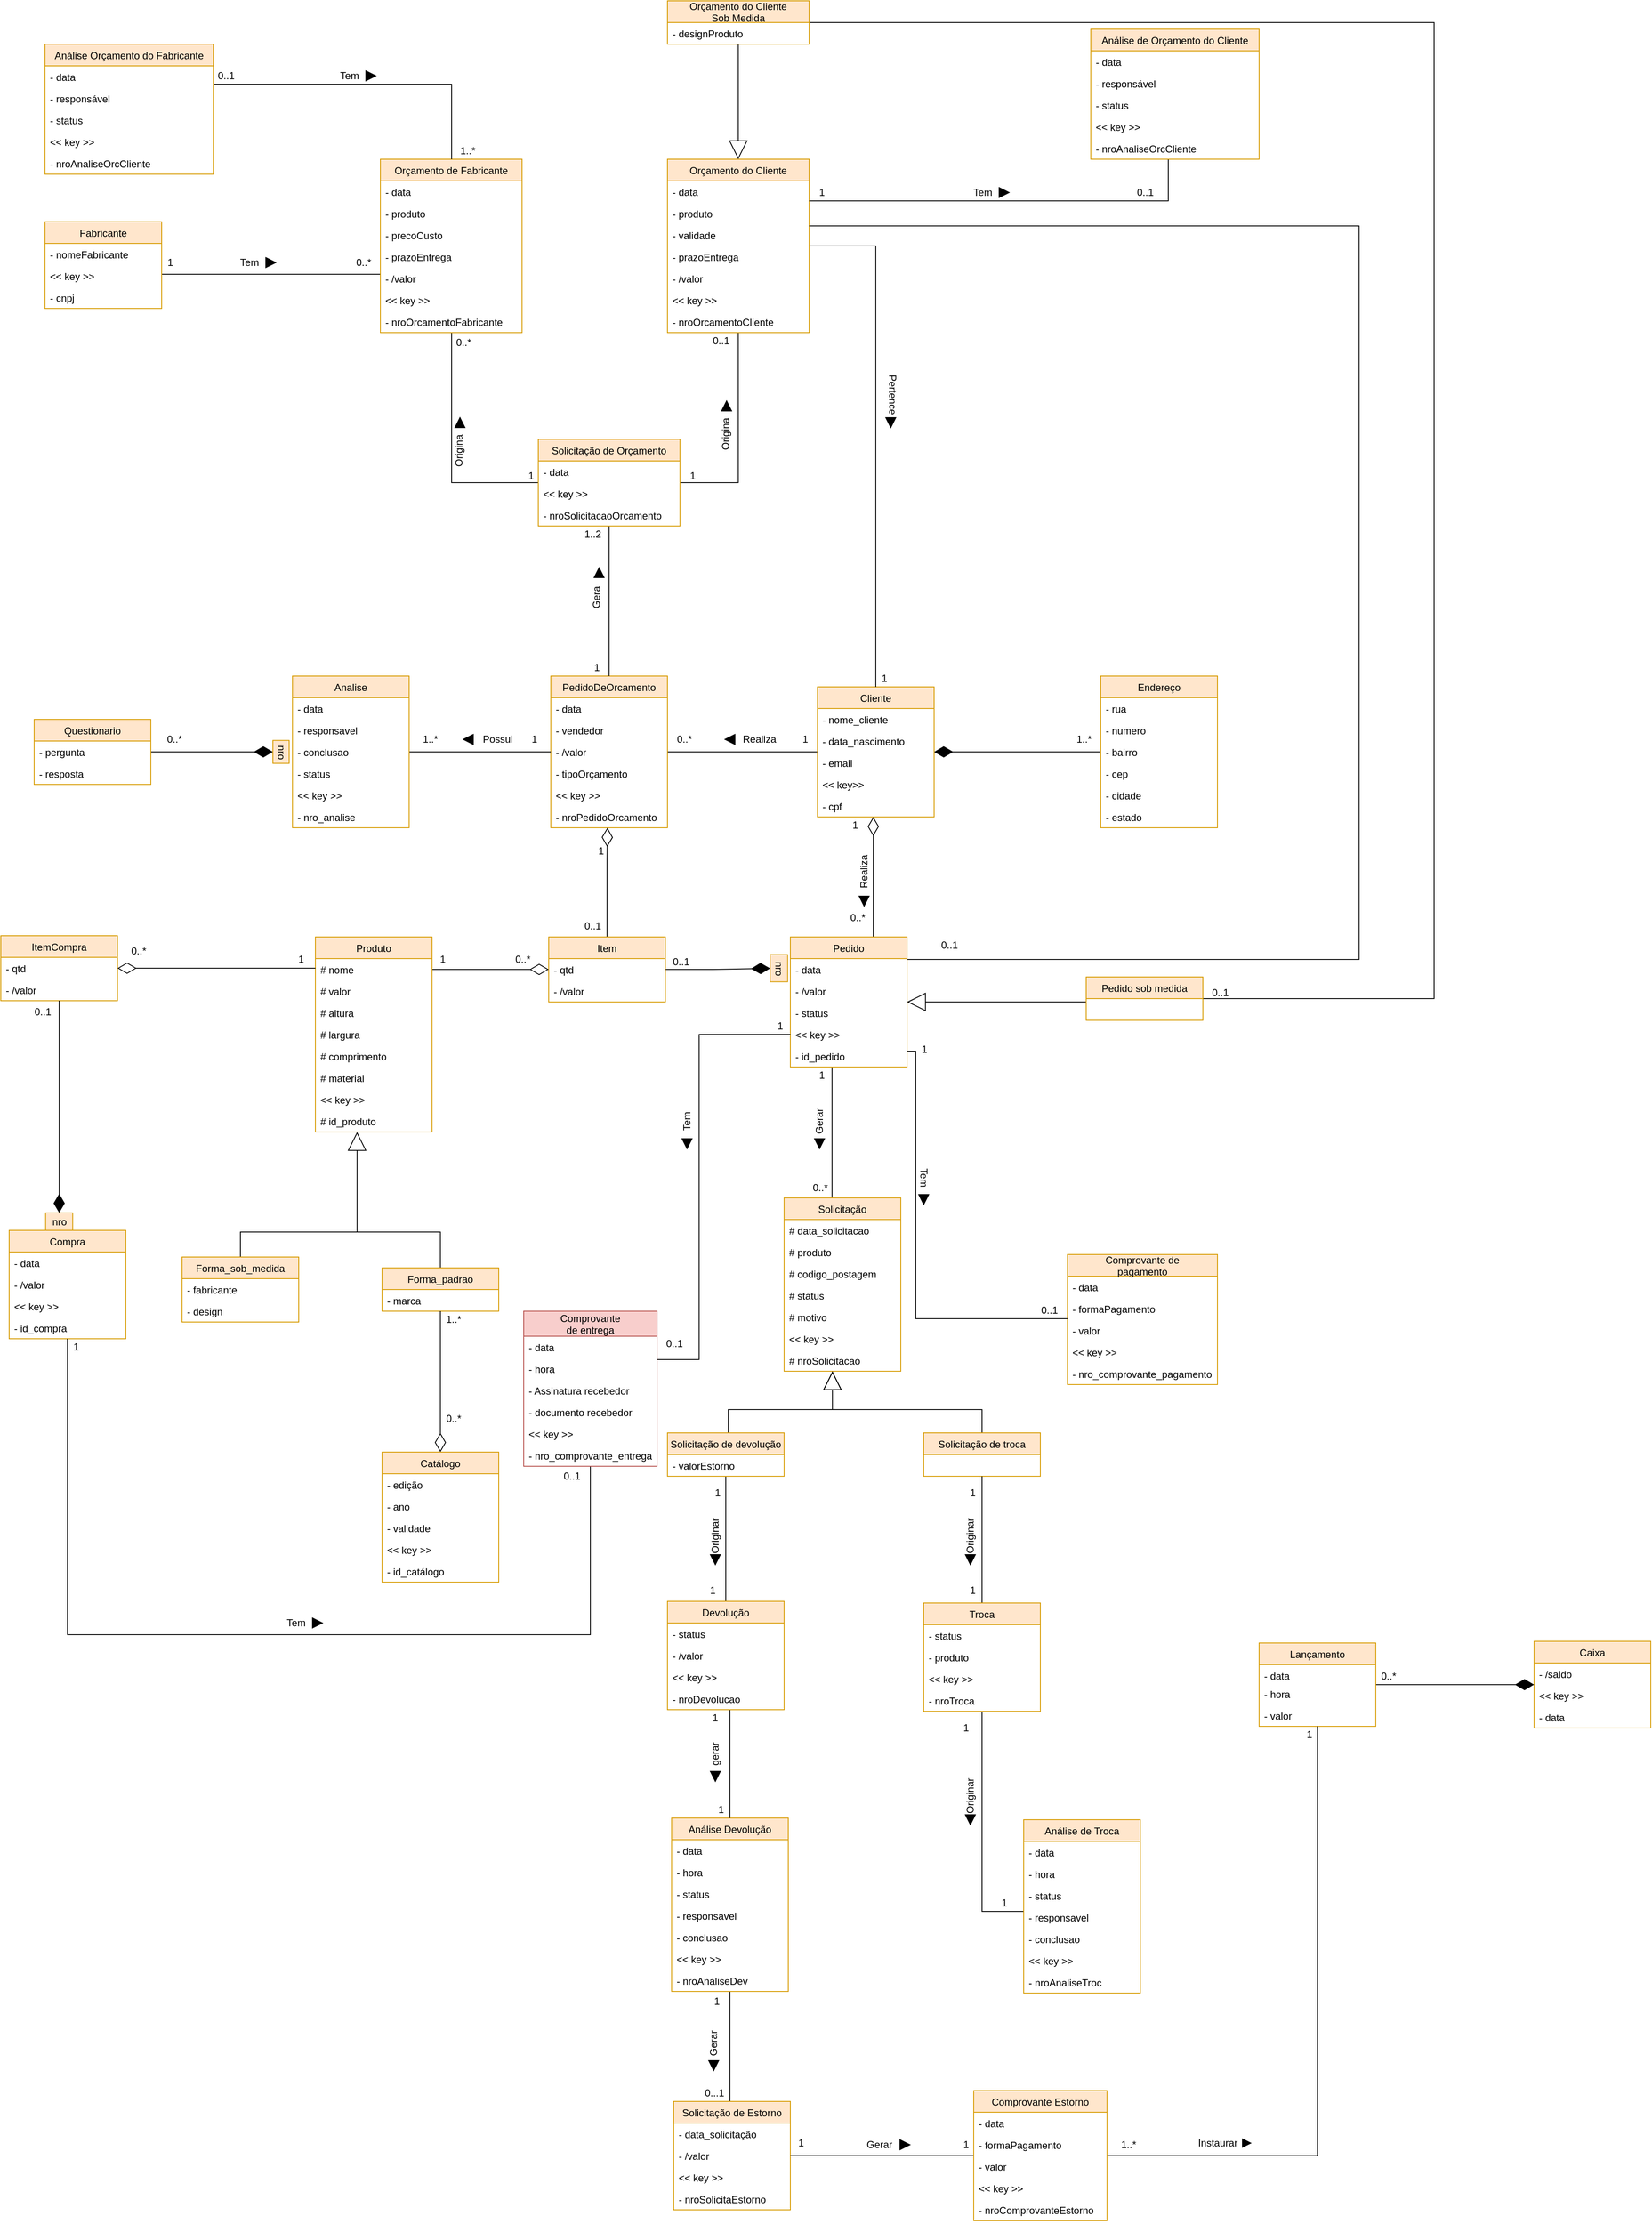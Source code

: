 <mxfile version="14.6.13" type="device"><diagram id="e2vKzV6QuCNSiU2bStXR" name="Page-1"><mxGraphModel dx="4192" dy="2868" grid="1" gridSize="10" guides="1" tooltips="1" connect="1" arrows="1" fold="1" page="1" pageScale="1" pageWidth="1169" pageHeight="827" math="0" shadow="0"><root><mxCell id="0"/><mxCell id="1" parent="0"/><mxCell id="QqTK5S3bP_zu9hFnstNz-24" style="edgeStyle=orthogonalEdgeStyle;rounded=0;orthogonalLoop=1;jettySize=auto;html=1;endArrow=none;endFill=0;startArrow=diamondThin;startFill=1;endSize=20;startSize=20;" parent="1" source="AWwchKwSmtUGNxVcWKUQ-79" target="QqTK5S3bP_zu9hFnstNz-14" edge="1"><mxGeometry relative="1" as="geometry"><mxPoint x="-482" y="-570" as="sourcePoint"/><mxPoint x="-390" y="-470" as="targetPoint"/><Array as="points"><mxPoint x="-355" y="-458"/></Array></mxGeometry></mxCell><mxCell id="QqTK5S3bP_zu9hFnstNz-68" style="edgeStyle=orthogonalEdgeStyle;rounded=0;orthogonalLoop=1;jettySize=auto;html=1;startSize=20;endArrow=none;endFill=0;endSize=20;" parent="1" source="3a0KTcY0mm09DtscwTLL-5" target="3a0KTcY0mm09DtscwTLL-1" edge="1"><mxGeometry relative="1" as="geometry"/></mxCell><mxCell id="3a0KTcY0mm09DtscwTLL-5" value="PedidoDeOrcamento" style="swimlane;fontStyle=0;childLayout=stackLayout;horizontal=1;startSize=26;fillColor=#ffe6cc;horizontalStack=0;resizeParent=1;resizeParentMax=0;resizeLast=0;collapsible=1;marginBottom=0;strokeColor=#d79b00;" parent="1" vertex="1"><mxGeometry x="-550" y="-810" width="140" height="182" as="geometry"/></mxCell><mxCell id="QqTK5S3bP_zu9hFnstNz-36" value="- data" style="text;strokeColor=none;fillColor=none;align=left;verticalAlign=top;spacingLeft=4;spacingRight=4;overflow=hidden;rotatable=0;points=[[0,0.5],[1,0.5]];portConstraint=eastwest;" parent="3a0KTcY0mm09DtscwTLL-5" vertex="1"><mxGeometry y="26" width="140" height="26" as="geometry"/></mxCell><mxCell id="nL3d8wHXdZ0kr6PMxQUO-36" value="- vendedor" style="text;strokeColor=none;fillColor=none;align=left;verticalAlign=top;spacingLeft=4;spacingRight=4;overflow=hidden;rotatable=0;points=[[0,0.5],[1,0.5]];portConstraint=eastwest;" parent="3a0KTcY0mm09DtscwTLL-5" vertex="1"><mxGeometry y="52" width="140" height="26" as="geometry"/></mxCell><mxCell id="nL3d8wHXdZ0kr6PMxQUO-37" value="- /valor" style="text;strokeColor=none;fillColor=none;align=left;verticalAlign=top;spacingLeft=4;spacingRight=4;overflow=hidden;rotatable=0;points=[[0,0.5],[1,0.5]];portConstraint=eastwest;" parent="3a0KTcY0mm09DtscwTLL-5" vertex="1"><mxGeometry y="78" width="140" height="26" as="geometry"/></mxCell><mxCell id="AWwchKwSmtUGNxVcWKUQ-39" value="- tipoOrçamento" style="text;strokeColor=none;fillColor=none;align=left;verticalAlign=top;spacingLeft=4;spacingRight=4;overflow=hidden;rotatable=0;points=[[0,0.5],[1,0.5]];portConstraint=eastwest;" parent="3a0KTcY0mm09DtscwTLL-5" vertex="1"><mxGeometry y="104" width="140" height="26" as="geometry"/></mxCell><mxCell id="QqTK5S3bP_zu9hFnstNz-37" value="&lt;&lt; key &gt;&gt;" style="text;strokeColor=none;fillColor=none;align=left;verticalAlign=top;spacingLeft=4;spacingRight=4;overflow=hidden;rotatable=0;points=[[0,0.5],[1,0.5]];portConstraint=eastwest;" parent="3a0KTcY0mm09DtscwTLL-5" vertex="1"><mxGeometry y="130" width="140" height="26" as="geometry"/></mxCell><mxCell id="3a0KTcY0mm09DtscwTLL-6" value="- nroPedidoOrcamento" style="text;strokeColor=none;fillColor=none;align=left;verticalAlign=top;spacingLeft=4;spacingRight=4;overflow=hidden;rotatable=0;points=[[0,0.5],[1,0.5]];portConstraint=eastwest;" parent="3a0KTcY0mm09DtscwTLL-5" vertex="1"><mxGeometry y="156" width="140" height="26" as="geometry"/></mxCell><mxCell id="QqTK5S3bP_zu9hFnstNz-82" style="edgeStyle=orthogonalEdgeStyle;rounded=0;orthogonalLoop=1;jettySize=auto;html=1;startArrow=none;startFill=0;startSize=20;endArrow=none;endFill=0;endSize=20;" parent="1" source="3a0KTcY0mm09DtscwTLL-9" target="3a0KTcY0mm09DtscwTLL-5" edge="1"><mxGeometry relative="1" as="geometry"/></mxCell><mxCell id="3a0KTcY0mm09DtscwTLL-9" value="Analise" style="swimlane;fontStyle=0;childLayout=stackLayout;horizontal=1;startSize=26;fillColor=#ffe6cc;horizontalStack=0;resizeParent=1;resizeParentMax=0;resizeLast=0;collapsible=1;marginBottom=0;strokeColor=#d79b00;" parent="1" vertex="1"><mxGeometry x="-860" y="-810" width="140" height="182" as="geometry"/></mxCell><mxCell id="QqTK5S3bP_zu9hFnstNz-104" value="- data" style="text;strokeColor=none;fillColor=none;align=left;verticalAlign=top;spacingLeft=4;spacingRight=4;overflow=hidden;rotatable=0;points=[[0,0.5],[1,0.5]];portConstraint=eastwest;" parent="3a0KTcY0mm09DtscwTLL-9" vertex="1"><mxGeometry y="26" width="140" height="26" as="geometry"/></mxCell><mxCell id="QqTK5S3bP_zu9hFnstNz-103" value="- responsavel" style="text;strokeColor=none;fillColor=none;align=left;verticalAlign=top;spacingLeft=4;spacingRight=4;overflow=hidden;rotatable=0;points=[[0,0.5],[1,0.5]];portConstraint=eastwest;" parent="3a0KTcY0mm09DtscwTLL-9" vertex="1"><mxGeometry y="52" width="140" height="26" as="geometry"/></mxCell><mxCell id="nL3d8wHXdZ0kr6PMxQUO-34" value="- conclusao" style="text;strokeColor=none;fillColor=none;align=left;verticalAlign=top;spacingLeft=4;spacingRight=4;overflow=hidden;rotatable=0;points=[[0,0.5],[1,0.5]];portConstraint=eastwest;" parent="3a0KTcY0mm09DtscwTLL-9" vertex="1"><mxGeometry y="78" width="140" height="26" as="geometry"/></mxCell><mxCell id="nL3d8wHXdZ0kr6PMxQUO-35" value="- status" style="text;strokeColor=none;fillColor=none;align=left;verticalAlign=top;spacingLeft=4;spacingRight=4;overflow=hidden;rotatable=0;points=[[0,0.5],[1,0.5]];portConstraint=eastwest;" parent="3a0KTcY0mm09DtscwTLL-9" vertex="1"><mxGeometry y="104" width="140" height="26" as="geometry"/></mxCell><mxCell id="si-QHf-i4gaWRMI2a9s8-29" value="&lt;&lt; key &gt;&gt;" style="text;strokeColor=none;fillColor=none;align=left;verticalAlign=top;spacingLeft=4;spacingRight=4;overflow=hidden;rotatable=0;points=[[0,0.5],[1,0.5]];portConstraint=eastwest;" parent="3a0KTcY0mm09DtscwTLL-9" vertex="1"><mxGeometry y="130" width="140" height="26" as="geometry"/></mxCell><mxCell id="si-QHf-i4gaWRMI2a9s8-30" value="- nro_analise" style="text;strokeColor=none;fillColor=none;align=left;verticalAlign=top;spacingLeft=4;spacingRight=4;overflow=hidden;rotatable=0;points=[[0,0.5],[1,0.5]];portConstraint=eastwest;" parent="3a0KTcY0mm09DtscwTLL-9" vertex="1"><mxGeometry y="156" width="140" height="26" as="geometry"/></mxCell><mxCell id="nL3d8wHXdZ0kr6PMxQUO-57" style="edgeStyle=orthogonalEdgeStyle;rounded=0;orthogonalLoop=1;jettySize=auto;html=1;startArrow=none;startFill=0;startSize=20;endArrow=none;endFill=0;endSize=20;" parent="1" source="3a0KTcY0mm09DtscwTLL-13" target="3a0KTcY0mm09DtscwTLL-21" edge="1"><mxGeometry relative="1" as="geometry"><Array as="points"><mxPoint x="-962" y="-1292"/><mxPoint x="-962" y="-1292"/></Array></mxGeometry></mxCell><mxCell id="3a0KTcY0mm09DtscwTLL-13" value="Fabricante" style="swimlane;fontStyle=0;childLayout=stackLayout;horizontal=1;startSize=26;horizontalStack=0;resizeParent=1;resizeParentMax=0;resizeLast=0;collapsible=1;marginBottom=0;fillColor=#ffe6cc;strokeColor=#d79b00;" parent="1" vertex="1"><mxGeometry x="-1157" y="-1355" width="140" height="104" as="geometry"/></mxCell><mxCell id="5_HMCY0WRMJy622-pJbX-13" value="- nomeFabricante" style="text;strokeColor=none;fillColor=none;align=left;verticalAlign=top;spacingLeft=4;spacingRight=4;overflow=hidden;rotatable=0;points=[[0,0.5],[1,0.5]];portConstraint=eastwest;" parent="3a0KTcY0mm09DtscwTLL-13" vertex="1"><mxGeometry y="26" width="140" height="26" as="geometry"/></mxCell><mxCell id="si-QHf-i4gaWRMI2a9s8-28" value="&lt;&lt; key &gt;&gt;" style="text;strokeColor=none;fillColor=none;align=left;verticalAlign=top;spacingLeft=4;spacingRight=4;overflow=hidden;rotatable=0;points=[[0,0.5],[1,0.5]];portConstraint=eastwest;" parent="3a0KTcY0mm09DtscwTLL-13" vertex="1"><mxGeometry y="52" width="140" height="26" as="geometry"/></mxCell><mxCell id="3a0KTcY0mm09DtscwTLL-15" value="- cnpj" style="text;strokeColor=none;fillColor=none;align=left;verticalAlign=top;spacingLeft=4;spacingRight=4;overflow=hidden;rotatable=0;points=[[0,0.5],[1,0.5]];portConstraint=eastwest;" parent="3a0KTcY0mm09DtscwTLL-13" vertex="1"><mxGeometry y="78" width="140" height="26" as="geometry"/></mxCell><mxCell id="QqTK5S3bP_zu9hFnstNz-92" style="edgeStyle=orthogonalEdgeStyle;rounded=0;orthogonalLoop=1;jettySize=auto;html=1;entryX=0.5;entryY=0;entryDx=0;entryDy=0;startArrow=none;startFill=0;startSize=14;endArrow=none;endFill=0;endSize=14;" parent="1" source="3a0KTcY0mm09DtscwTLL-17" target="3a0KTcY0mm09DtscwTLL-5" edge="1"><mxGeometry relative="1" as="geometry"/></mxCell><mxCell id="AWwchKwSmtUGNxVcWKUQ-22" style="edgeStyle=orthogonalEdgeStyle;rounded=0;orthogonalLoop=1;jettySize=auto;html=1;endArrow=none;endFill=0;" parent="1" source="3a0KTcY0mm09DtscwTLL-17" target="3a0KTcY0mm09DtscwTLL-21" edge="1"><mxGeometry relative="1" as="geometry"><Array as="points"><mxPoint x="-669" y="-1042"/></Array></mxGeometry></mxCell><mxCell id="AWwchKwSmtUGNxVcWKUQ-31" style="edgeStyle=orthogonalEdgeStyle;rounded=0;orthogonalLoop=1;jettySize=auto;html=1;endArrow=none;endFill=0;" parent="1" source="3a0KTcY0mm09DtscwTLL-17" target="QqTK5S3bP_zu9hFnstNz-51" edge="1"><mxGeometry relative="1" as="geometry"><Array as="points"><mxPoint x="-325" y="-1042"/></Array></mxGeometry></mxCell><mxCell id="3a0KTcY0mm09DtscwTLL-17" value="Solicitação de Orçamento" style="swimlane;fontStyle=0;childLayout=stackLayout;horizontal=1;startSize=26;fillColor=#ffe6cc;horizontalStack=0;resizeParent=1;resizeParentMax=0;resizeLast=0;collapsible=1;marginBottom=0;strokeColor=#d79b00;" parent="1" vertex="1"><mxGeometry x="-565" y="-1094" width="170" height="104" as="geometry"/></mxCell><mxCell id="nL3d8wHXdZ0kr6PMxQUO-42" value="- data" style="text;strokeColor=none;fillColor=none;align=left;verticalAlign=top;spacingLeft=4;spacingRight=4;overflow=hidden;rotatable=0;points=[[0,0.5],[1,0.5]];portConstraint=eastwest;" parent="3a0KTcY0mm09DtscwTLL-17" vertex="1"><mxGeometry y="26" width="170" height="26" as="geometry"/></mxCell><mxCell id="nL3d8wHXdZ0kr6PMxQUO-43" value="&lt;&lt; key &gt;&gt;" style="text;strokeColor=none;fillColor=none;align=left;verticalAlign=top;spacingLeft=4;spacingRight=4;overflow=hidden;rotatable=0;points=[[0,0.5],[1,0.5]];portConstraint=eastwest;" parent="3a0KTcY0mm09DtscwTLL-17" vertex="1"><mxGeometry y="52" width="170" height="26" as="geometry"/></mxCell><mxCell id="nL3d8wHXdZ0kr6PMxQUO-45" value="- nroSolicitacaoOrcamento" style="text;strokeColor=none;fillColor=none;align=left;verticalAlign=top;spacingLeft=4;spacingRight=4;overflow=hidden;rotatable=0;points=[[0,0.5],[1,0.5]];portConstraint=eastwest;" parent="3a0KTcY0mm09DtscwTLL-17" vertex="1"><mxGeometry y="78" width="170" height="26" as="geometry"/></mxCell><mxCell id="3a0KTcY0mm09DtscwTLL-21" value="Orçamento de Fabricante" style="swimlane;fontStyle=0;childLayout=stackLayout;horizontal=1;startSize=26;fillColor=#ffe6cc;horizontalStack=0;resizeParent=1;resizeParentMax=0;resizeLast=0;collapsible=1;marginBottom=0;strokeColor=#d79b00;" parent="1" vertex="1"><mxGeometry x="-754.5" y="-1430" width="170" height="208" as="geometry"/></mxCell><mxCell id="AWwchKwSmtUGNxVcWKUQ-16" value="- data" style="text;strokeColor=none;fillColor=none;align=left;verticalAlign=top;spacingLeft=4;spacingRight=4;overflow=hidden;rotatable=0;points=[[0,0.5],[1,0.5]];portConstraint=eastwest;" parent="3a0KTcY0mm09DtscwTLL-21" vertex="1"><mxGeometry y="26" width="170" height="26" as="geometry"/></mxCell><mxCell id="gBrRAtZ28wWHjeIFfL4u-42" value="- produto" style="text;strokeColor=none;fillColor=none;align=left;verticalAlign=top;spacingLeft=4;spacingRight=4;overflow=hidden;rotatable=0;points=[[0,0.5],[1,0.5]];portConstraint=eastwest;" parent="3a0KTcY0mm09DtscwTLL-21" vertex="1"><mxGeometry y="52" width="170" height="26" as="geometry"/></mxCell><mxCell id="nL3d8wHXdZ0kr6PMxQUO-70" value="- precoCusto" style="text;strokeColor=none;fillColor=none;align=left;verticalAlign=top;spacingLeft=4;spacingRight=4;overflow=hidden;rotatable=0;points=[[0,0.5],[1,0.5]];portConstraint=eastwest;" parent="3a0KTcY0mm09DtscwTLL-21" vertex="1"><mxGeometry y="78" width="170" height="26" as="geometry"/></mxCell><mxCell id="AWwchKwSmtUGNxVcWKUQ-18" value="- prazoEntrega" style="text;strokeColor=none;fillColor=none;align=left;verticalAlign=top;spacingLeft=4;spacingRight=4;overflow=hidden;rotatable=0;points=[[0,0.5],[1,0.5]];portConstraint=eastwest;" parent="3a0KTcY0mm09DtscwTLL-21" vertex="1"><mxGeometry y="104" width="170" height="26" as="geometry"/></mxCell><mxCell id="AWwchKwSmtUGNxVcWKUQ-19" value="- /valor" style="text;strokeColor=none;fillColor=none;align=left;verticalAlign=top;spacingLeft=4;spacingRight=4;overflow=hidden;rotatable=0;points=[[0,0.5],[1,0.5]];portConstraint=eastwest;" parent="3a0KTcY0mm09DtscwTLL-21" vertex="1"><mxGeometry y="130" width="170" height="26" as="geometry"/></mxCell><mxCell id="AWwchKwSmtUGNxVcWKUQ-20" value="&lt;&lt; key &gt;&gt;" style="text;strokeColor=none;fillColor=none;align=left;verticalAlign=top;spacingLeft=4;spacingRight=4;overflow=hidden;rotatable=0;points=[[0,0.5],[1,0.5]];portConstraint=eastwest;" parent="3a0KTcY0mm09DtscwTLL-21" vertex="1"><mxGeometry y="156" width="170" height="26" as="geometry"/></mxCell><mxCell id="AWwchKwSmtUGNxVcWKUQ-21" value="- nroOrcamentoFabricante" style="text;strokeColor=none;fillColor=none;align=left;verticalAlign=top;spacingLeft=4;spacingRight=4;overflow=hidden;rotatable=0;points=[[0,0.5],[1,0.5]];portConstraint=eastwest;" parent="3a0KTcY0mm09DtscwTLL-21" vertex="1"><mxGeometry y="182" width="170" height="26" as="geometry"/></mxCell><mxCell id="QqTK5S3bP_zu9hFnstNz-48" style="edgeStyle=orthogonalEdgeStyle;rounded=0;orthogonalLoop=1;jettySize=auto;html=1;endArrow=diamondThin;endFill=1;endSize=20;startSize=20;" parent="1" source="QqTK5S3bP_zu9hFnstNz-6" target="3a0KTcY0mm09DtscwTLL-1" edge="1"><mxGeometry relative="1" as="geometry"/></mxCell><mxCell id="QqTK5S3bP_zu9hFnstNz-6" value="Endereço" style="swimlane;fontStyle=0;childLayout=stackLayout;horizontal=1;startSize=26;fillColor=#ffe6cc;horizontalStack=0;resizeParent=1;resizeParentMax=0;resizeLast=0;collapsible=1;marginBottom=0;strokeColor=#d79b00;" parent="1" vertex="1"><mxGeometry x="110" y="-810" width="140" height="182" as="geometry"/></mxCell><mxCell id="QqTK5S3bP_zu9hFnstNz-7" value="- rua" style="text;strokeColor=none;fillColor=none;align=left;verticalAlign=top;spacingLeft=4;spacingRight=4;overflow=hidden;rotatable=0;points=[[0,0.5],[1,0.5]];portConstraint=eastwest;" parent="QqTK5S3bP_zu9hFnstNz-6" vertex="1"><mxGeometry y="26" width="140" height="26" as="geometry"/></mxCell><mxCell id="QqTK5S3bP_zu9hFnstNz-8" value="- numero" style="text;strokeColor=none;fillColor=none;align=left;verticalAlign=top;spacingLeft=4;spacingRight=4;overflow=hidden;rotatable=0;points=[[0,0.5],[1,0.5]];portConstraint=eastwest;" parent="QqTK5S3bP_zu9hFnstNz-6" vertex="1"><mxGeometry y="52" width="140" height="26" as="geometry"/></mxCell><mxCell id="QqTK5S3bP_zu9hFnstNz-9" value="- bairro" style="text;strokeColor=none;fillColor=none;align=left;verticalAlign=top;spacingLeft=4;spacingRight=4;overflow=hidden;rotatable=0;points=[[0,0.5],[1,0.5]];portConstraint=eastwest;" parent="QqTK5S3bP_zu9hFnstNz-6" vertex="1"><mxGeometry y="78" width="140" height="26" as="geometry"/></mxCell><mxCell id="QqTK5S3bP_zu9hFnstNz-10" value="- cep" style="text;strokeColor=none;fillColor=none;align=left;verticalAlign=top;spacingLeft=4;spacingRight=4;overflow=hidden;rotatable=0;points=[[0,0.5],[1,0.5]];portConstraint=eastwest;" parent="QqTK5S3bP_zu9hFnstNz-6" vertex="1"><mxGeometry y="104" width="140" height="26" as="geometry"/></mxCell><mxCell id="QqTK5S3bP_zu9hFnstNz-11" value="- cidade" style="text;strokeColor=none;fillColor=none;align=left;verticalAlign=top;spacingLeft=4;spacingRight=4;overflow=hidden;rotatable=0;points=[[0,0.5],[1,0.5]];portConstraint=eastwest;" parent="QqTK5S3bP_zu9hFnstNz-6" vertex="1"><mxGeometry y="130" width="140" height="26" as="geometry"/></mxCell><mxCell id="QqTK5S3bP_zu9hFnstNz-12" value="- estado" style="text;strokeColor=none;fillColor=none;align=left;verticalAlign=top;spacingLeft=4;spacingRight=4;overflow=hidden;rotatable=0;points=[[0,0.5],[1,0.5]];portConstraint=eastwest;" parent="QqTK5S3bP_zu9hFnstNz-6" vertex="1"><mxGeometry y="156" width="140" height="26" as="geometry"/></mxCell><mxCell id="AWwchKwSmtUGNxVcWKUQ-82" style="edgeStyle=orthogonalEdgeStyle;rounded=0;orthogonalLoop=1;jettySize=auto;html=1;startArrow=none;startFill=0;endArrow=diamondThin;endFill=0;startSize=20;endSize=20;" parent="1" source="QqTK5S3bP_zu9hFnstNz-14" target="3a0KTcY0mm09DtscwTLL-5" edge="1"><mxGeometry relative="1" as="geometry"><Array as="points"><mxPoint x="-482" y="-590"/><mxPoint x="-482" y="-590"/></Array></mxGeometry></mxCell><mxCell id="QqTK5S3bP_zu9hFnstNz-14" value="Item" style="swimlane;fontStyle=0;childLayout=stackLayout;horizontal=1;startSize=26;fillColor=#ffe6cc;horizontalStack=0;resizeParent=1;resizeParentMax=0;resizeLast=0;collapsible=1;marginBottom=0;align=center;strokeColor=#d79b00;" parent="1" vertex="1"><mxGeometry x="-552.5" y="-497" width="140" height="78" as="geometry"/></mxCell><mxCell id="QqTK5S3bP_zu9hFnstNz-15" value="- qtd" style="text;strokeColor=none;fillColor=none;align=left;verticalAlign=top;spacingLeft=4;spacingRight=4;overflow=hidden;rotatable=0;points=[[0,0.5],[1,0.5]];portConstraint=eastwest;" parent="QqTK5S3bP_zu9hFnstNz-14" vertex="1"><mxGeometry y="26" width="140" height="26" as="geometry"/></mxCell><mxCell id="QqTK5S3bP_zu9hFnstNz-16" value="- /valor" style="text;strokeColor=none;fillColor=none;align=left;verticalAlign=top;spacingLeft=4;spacingRight=4;overflow=hidden;rotatable=0;points=[[0,0.5],[1,0.5]];portConstraint=eastwest;" parent="QqTK5S3bP_zu9hFnstNz-14" vertex="1"><mxGeometry y="52" width="140" height="26" as="geometry"/></mxCell><mxCell id="QqTK5S3bP_zu9hFnstNz-67" style="edgeStyle=orthogonalEdgeStyle;rounded=0;orthogonalLoop=1;jettySize=auto;html=1;startSize=20;endArrow=diamondThin;endFill=0;endSize=20;" parent="1" source="QqTK5S3bP_zu9hFnstNz-18" target="QqTK5S3bP_zu9hFnstNz-14" edge="1"><mxGeometry relative="1" as="geometry"><Array as="points"><mxPoint x="-652.5" y="-458"/><mxPoint x="-652.5" y="-458"/></Array></mxGeometry></mxCell><mxCell id="QqTK5S3bP_zu9hFnstNz-18" value="Produto" style="swimlane;fontStyle=0;childLayout=stackLayout;horizontal=1;startSize=26;fillColor=#ffe6cc;horizontalStack=0;resizeParent=1;resizeParentMax=0;resizeLast=0;collapsible=1;marginBottom=0;align=center;strokeColor=#d79b00;" parent="1" vertex="1"><mxGeometry x="-832.5" y="-497" width="140" height="234" as="geometry"/></mxCell><mxCell id="QqTK5S3bP_zu9hFnstNz-19" value="# nome" style="text;strokeColor=none;fillColor=none;align=left;verticalAlign=top;spacingLeft=4;spacingRight=4;overflow=hidden;rotatable=0;points=[[0,0.5],[1,0.5]];portConstraint=eastwest;" parent="QqTK5S3bP_zu9hFnstNz-18" vertex="1"><mxGeometry y="26" width="140" height="26" as="geometry"/></mxCell><mxCell id="QqTK5S3bP_zu9hFnstNz-20" value="# valor" style="text;strokeColor=none;fillColor=none;align=left;verticalAlign=top;spacingLeft=4;spacingRight=4;overflow=hidden;rotatable=0;points=[[0,0.5],[1,0.5]];portConstraint=eastwest;" parent="QqTK5S3bP_zu9hFnstNz-18" vertex="1"><mxGeometry y="52" width="140" height="26" as="geometry"/></mxCell><mxCell id="QqTK5S3bP_zu9hFnstNz-40" value="# altura" style="text;strokeColor=none;fillColor=none;align=left;verticalAlign=top;spacingLeft=4;spacingRight=4;overflow=hidden;rotatable=0;points=[[0,0.5],[1,0.5]];portConstraint=eastwest;" parent="QqTK5S3bP_zu9hFnstNz-18" vertex="1"><mxGeometry y="78" width="140" height="26" as="geometry"/></mxCell><mxCell id="QqTK5S3bP_zu9hFnstNz-41" value="# largura" style="text;strokeColor=none;fillColor=none;align=left;verticalAlign=top;spacingLeft=4;spacingRight=4;overflow=hidden;rotatable=0;points=[[0,0.5],[1,0.5]];portConstraint=eastwest;" parent="QqTK5S3bP_zu9hFnstNz-18" vertex="1"><mxGeometry y="104" width="140" height="26" as="geometry"/></mxCell><mxCell id="QqTK5S3bP_zu9hFnstNz-42" value="# comprimento" style="text;strokeColor=none;fillColor=none;align=left;verticalAlign=top;spacingLeft=4;spacingRight=4;overflow=hidden;rotatable=0;points=[[0,0.5],[1,0.5]];portConstraint=eastwest;" parent="QqTK5S3bP_zu9hFnstNz-18" vertex="1"><mxGeometry y="130" width="140" height="26" as="geometry"/></mxCell><mxCell id="QqTK5S3bP_zu9hFnstNz-44" value="# material" style="text;strokeColor=none;fillColor=none;align=left;verticalAlign=top;spacingLeft=4;spacingRight=4;overflow=hidden;rotatable=0;points=[[0,0.5],[1,0.5]];portConstraint=eastwest;" parent="QqTK5S3bP_zu9hFnstNz-18" vertex="1"><mxGeometry y="156" width="140" height="26" as="geometry"/></mxCell><mxCell id="nL3d8wHXdZ0kr6PMxQUO-83" value="&lt;&lt; key &gt;&gt;" style="text;strokeColor=none;fillColor=none;align=left;verticalAlign=top;spacingLeft=4;spacingRight=4;overflow=hidden;rotatable=0;points=[[0,0.5],[1,0.5]];portConstraint=eastwest;" parent="QqTK5S3bP_zu9hFnstNz-18" vertex="1"><mxGeometry y="182" width="140" height="26" as="geometry"/></mxCell><mxCell id="QqTK5S3bP_zu9hFnstNz-21" value="# id_produto" style="text;strokeColor=none;fillColor=none;align=left;verticalAlign=top;spacingLeft=4;spacingRight=4;overflow=hidden;rotatable=0;points=[[0,0.5],[1,0.5]];portConstraint=eastwest;" parent="QqTK5S3bP_zu9hFnstNz-18" vertex="1"><mxGeometry y="208" width="140" height="26" as="geometry"/></mxCell><mxCell id="QqTK5S3bP_zu9hFnstNz-83" style="edgeStyle=orthogonalEdgeStyle;rounded=0;orthogonalLoop=1;jettySize=auto;html=1;startArrow=none;startFill=0;startSize=14;endArrow=diamondThin;endFill=1;endSize=20;" parent="1" source="QqTK5S3bP_zu9hFnstNz-31" target="AWwchKwSmtUGNxVcWKUQ-98" edge="1"><mxGeometry relative="1" as="geometry"/></mxCell><mxCell id="QqTK5S3bP_zu9hFnstNz-31" value="Questionario" style="swimlane;fontStyle=0;childLayout=stackLayout;horizontal=1;startSize=26;fillColor=#ffe6cc;horizontalStack=0;resizeParent=1;resizeParentMax=0;resizeLast=0;collapsible=1;marginBottom=0;align=center;strokeColor=#d79b00;" parent="1" vertex="1"><mxGeometry x="-1170" y="-758" width="140" height="78" as="geometry"/></mxCell><mxCell id="nL3d8wHXdZ0kr6PMxQUO-28" value="- pergunta" style="text;strokeColor=none;fillColor=none;align=left;verticalAlign=top;spacingLeft=4;spacingRight=4;overflow=hidden;rotatable=0;points=[[0,0.5],[1,0.5]];portConstraint=eastwest;" parent="QqTK5S3bP_zu9hFnstNz-31" vertex="1"><mxGeometry y="26" width="140" height="26" as="geometry"/></mxCell><mxCell id="nL3d8wHXdZ0kr6PMxQUO-29" value="- resposta" style="text;strokeColor=none;fillColor=none;align=left;verticalAlign=top;spacingLeft=4;spacingRight=4;overflow=hidden;rotatable=0;points=[[0,0.5],[1,0.5]];portConstraint=eastwest;" parent="QqTK5S3bP_zu9hFnstNz-31" vertex="1"><mxGeometry y="52" width="140" height="26" as="geometry"/></mxCell><mxCell id="QqTK5S3bP_zu9hFnstNz-43" style="edgeStyle=orthogonalEdgeStyle;rounded=0;orthogonalLoop=1;jettySize=auto;html=1;endArrow=block;endFill=0;startArrow=none;startFill=0;endSize=20;exitX=0.5;exitY=0;exitDx=0;exitDy=0;" parent="1" source="QqTK5S3bP_zu9hFnstNz-39" target="QqTK5S3bP_zu9hFnstNz-18" edge="1"><mxGeometry relative="1" as="geometry"><Array as="points"><mxPoint x="-782.5" y="-143"/></Array></mxGeometry></mxCell><mxCell id="QqTK5S3bP_zu9hFnstNz-39" value="Forma_sob_medida" style="swimlane;fontStyle=0;childLayout=stackLayout;horizontal=1;startSize=26;fillColor=#ffe6cc;horizontalStack=0;resizeParent=1;resizeParentMax=0;resizeLast=0;collapsible=1;marginBottom=0;align=center;strokeColor=#d79b00;" parent="1" vertex="1"><mxGeometry x="-992.5" y="-113" width="140" height="78" as="geometry"/></mxCell><mxCell id="nL3d8wHXdZ0kr6PMxQUO-10" value="- fabricante" style="text;strokeColor=none;fillColor=none;align=left;verticalAlign=top;spacingLeft=4;spacingRight=4;overflow=hidden;rotatable=0;points=[[0,0.5],[1,0.5]];portConstraint=eastwest;" parent="QqTK5S3bP_zu9hFnstNz-39" vertex="1"><mxGeometry y="26" width="140" height="26" as="geometry"/></mxCell><mxCell id="QqTK5S3bP_zu9hFnstNz-45" value="- design" style="text;strokeColor=none;fillColor=none;align=left;verticalAlign=top;spacingLeft=4;spacingRight=4;overflow=hidden;rotatable=0;points=[[0,0.5],[1,0.5]];portConstraint=eastwest;" parent="QqTK5S3bP_zu9hFnstNz-39" vertex="1"><mxGeometry y="52" width="140" height="26" as="geometry"/></mxCell><mxCell id="3a0KTcY0mm09DtscwTLL-1" value="Cliente" style="swimlane;fontStyle=0;childLayout=stackLayout;horizontal=1;startSize=26;fillColor=#ffe6cc;horizontalStack=0;resizeParent=1;resizeParentMax=0;resizeLast=0;collapsible=1;marginBottom=0;strokeColor=#d79b00;" parent="1" vertex="1"><mxGeometry x="-230" y="-797" width="140" height="156" as="geometry"/></mxCell><mxCell id="3a0KTcY0mm09DtscwTLL-2" value="- nome_cliente" style="text;strokeColor=none;fillColor=none;align=left;verticalAlign=top;spacingLeft=4;spacingRight=4;overflow=hidden;rotatable=0;points=[[0,0.5],[1,0.5]];portConstraint=eastwest;" parent="3a0KTcY0mm09DtscwTLL-1" vertex="1"><mxGeometry y="26" width="140" height="26" as="geometry"/></mxCell><mxCell id="5_HMCY0WRMJy622-pJbX-9" value="- data_nascimento" style="text;strokeColor=none;fillColor=none;align=left;verticalAlign=top;spacingLeft=4;spacingRight=4;overflow=hidden;rotatable=0;points=[[0,0.5],[1,0.5]];portConstraint=eastwest;" parent="3a0KTcY0mm09DtscwTLL-1" vertex="1"><mxGeometry y="52" width="140" height="26" as="geometry"/></mxCell><mxCell id="si-QHf-i4gaWRMI2a9s8-16" value="- email" style="text;strokeColor=none;fillColor=none;align=left;verticalAlign=top;spacingLeft=4;spacingRight=4;overflow=hidden;rotatable=0;points=[[0,0.5],[1,0.5]];portConstraint=eastwest;" parent="3a0KTcY0mm09DtscwTLL-1" vertex="1"><mxGeometry y="78" width="140" height="26" as="geometry"/></mxCell><mxCell id="QqTK5S3bP_zu9hFnstNz-1" value="&lt;&lt; key&gt;&gt;" style="text;strokeColor=none;fillColor=none;align=left;verticalAlign=top;spacingLeft=4;spacingRight=4;overflow=hidden;rotatable=0;points=[[0,0.5],[1,0.5]];portConstraint=eastwest;" parent="3a0KTcY0mm09DtscwTLL-1" vertex="1"><mxGeometry y="104" width="140" height="26" as="geometry"/></mxCell><mxCell id="3a0KTcY0mm09DtscwTLL-4" value="- cpf" style="text;strokeColor=none;fillColor=none;align=left;verticalAlign=top;spacingLeft=4;spacingRight=4;overflow=hidden;rotatable=0;points=[[0,0.5],[1,0.5]];portConstraint=eastwest;" parent="3a0KTcY0mm09DtscwTLL-1" vertex="1"><mxGeometry y="130" width="140" height="26" as="geometry"/></mxCell><mxCell id="QqTK5S3bP_zu9hFnstNz-69" style="edgeStyle=orthogonalEdgeStyle;rounded=0;orthogonalLoop=1;jettySize=auto;html=1;entryX=0.5;entryY=0;entryDx=0;entryDy=0;startSize=20;endArrow=none;endFill=0;endSize=20;" parent="1" source="QqTK5S3bP_zu9hFnstNz-51" target="3a0KTcY0mm09DtscwTLL-1" edge="1"><mxGeometry relative="1" as="geometry"/></mxCell><mxCell id="QqTK5S3bP_zu9hFnstNz-51" value="Orçamento do Cliente" style="swimlane;fontStyle=0;childLayout=stackLayout;horizontal=1;startSize=26;fillColor=#ffe6cc;horizontalStack=0;resizeParent=1;resizeParentMax=0;resizeLast=0;collapsible=1;marginBottom=0;strokeColor=#d79b00;" parent="1" vertex="1"><mxGeometry x="-410" y="-1430" width="170" height="208" as="geometry"/></mxCell><mxCell id="AWwchKwSmtUGNxVcWKUQ-23" value="- data" style="text;strokeColor=none;fillColor=none;align=left;verticalAlign=top;spacingLeft=4;spacingRight=4;overflow=hidden;rotatable=0;points=[[0,0.5],[1,0.5]];portConstraint=eastwest;" parent="QqTK5S3bP_zu9hFnstNz-51" vertex="1"><mxGeometry y="26" width="170" height="26" as="geometry"/></mxCell><mxCell id="AWwchKwSmtUGNxVcWKUQ-24" value="- produto" style="text;strokeColor=none;fillColor=none;align=left;verticalAlign=top;spacingLeft=4;spacingRight=4;overflow=hidden;rotatable=0;points=[[0,0.5],[1,0.5]];portConstraint=eastwest;" parent="QqTK5S3bP_zu9hFnstNz-51" vertex="1"><mxGeometry y="52" width="170" height="26" as="geometry"/></mxCell><mxCell id="AWwchKwSmtUGNxVcWKUQ-28" value="- validade" style="text;strokeColor=none;fillColor=none;align=left;verticalAlign=top;spacingLeft=4;spacingRight=4;overflow=hidden;rotatable=0;points=[[0,0.5],[1,0.5]];portConstraint=eastwest;" parent="QqTK5S3bP_zu9hFnstNz-51" vertex="1"><mxGeometry y="78" width="170" height="26" as="geometry"/></mxCell><mxCell id="AWwchKwSmtUGNxVcWKUQ-26" value="- prazoEntrega" style="text;strokeColor=none;fillColor=none;align=left;verticalAlign=top;spacingLeft=4;spacingRight=4;overflow=hidden;rotatable=0;points=[[0,0.5],[1,0.5]];portConstraint=eastwest;" parent="QqTK5S3bP_zu9hFnstNz-51" vertex="1"><mxGeometry y="104" width="170" height="26" as="geometry"/></mxCell><mxCell id="AWwchKwSmtUGNxVcWKUQ-27" value="- /valor" style="text;strokeColor=none;fillColor=none;align=left;verticalAlign=top;spacingLeft=4;spacingRight=4;overflow=hidden;rotatable=0;points=[[0,0.5],[1,0.5]];portConstraint=eastwest;" parent="QqTK5S3bP_zu9hFnstNz-51" vertex="1"><mxGeometry y="130" width="170" height="26" as="geometry"/></mxCell><mxCell id="AWwchKwSmtUGNxVcWKUQ-29" value="&lt;&lt; key &gt;&gt;" style="text;strokeColor=none;fillColor=none;align=left;verticalAlign=top;spacingLeft=4;spacingRight=4;overflow=hidden;rotatable=0;points=[[0,0.5],[1,0.5]];portConstraint=eastwest;" parent="QqTK5S3bP_zu9hFnstNz-51" vertex="1"><mxGeometry y="156" width="170" height="26" as="geometry"/></mxCell><mxCell id="AWwchKwSmtUGNxVcWKUQ-30" value="- nroOrcamentoCliente" style="text;strokeColor=none;fillColor=none;align=left;verticalAlign=top;spacingLeft=4;spacingRight=4;overflow=hidden;rotatable=0;points=[[0,0.5],[1,0.5]];portConstraint=eastwest;" parent="QqTK5S3bP_zu9hFnstNz-51" vertex="1"><mxGeometry y="182" width="170" height="26" as="geometry"/></mxCell><mxCell id="QqTK5S3bP_zu9hFnstNz-70" value="1..*" style="text;html=1;strokeColor=none;fillColor=none;align=center;verticalAlign=middle;whiteSpace=wrap;rounded=0;" parent="1" vertex="1"><mxGeometry x="70" y="-744" width="40" height="20" as="geometry"/></mxCell><mxCell id="QqTK5S3bP_zu9hFnstNz-72" value="0..*" style="text;html=1;align=center;verticalAlign=middle;resizable=0;points=[];autosize=1;" parent="1" vertex="1"><mxGeometry x="-405" y="-744" width="30" height="20" as="geometry"/></mxCell><mxCell id="QqTK5S3bP_zu9hFnstNz-73" value="0..1" style="text;html=1;align=center;verticalAlign=middle;resizable=0;points=[];autosize=1;" parent="1" vertex="1"><mxGeometry x="-414.5" y="-477" width="40" height="20" as="geometry"/></mxCell><mxCell id="QqTK5S3bP_zu9hFnstNz-75" value="0..*" style="text;html=1;align=center;verticalAlign=middle;resizable=0;points=[];autosize=1;" parent="1" vertex="1"><mxGeometry x="-599" y="-480" width="30" height="20" as="geometry"/></mxCell><mxCell id="QqTK5S3bP_zu9hFnstNz-85" value="1..*" style="text;html=1;align=center;verticalAlign=middle;resizable=0;points=[];autosize=1;" parent="1" vertex="1"><mxGeometry x="-710" y="-744" width="30" height="20" as="geometry"/></mxCell><mxCell id="QqTK5S3bP_zu9hFnstNz-86" value="0..*" style="text;html=1;align=center;verticalAlign=middle;resizable=0;points=[];autosize=1;" parent="1" vertex="1"><mxGeometry x="-1017" y="-744" width="30" height="20" as="geometry"/></mxCell><mxCell id="QqTK5S3bP_zu9hFnstNz-98" value="0..*" style="text;html=1;align=center;verticalAlign=middle;resizable=0;points=[];autosize=1;" parent="1" vertex="1"><mxGeometry x="-790" y="-1316" width="30" height="20" as="geometry"/></mxCell><mxCell id="nL3d8wHXdZ0kr6PMxQUO-16" style="edgeStyle=orthogonalEdgeStyle;rounded=0;orthogonalLoop=1;jettySize=auto;html=1;endArrow=none;endFill=0;" parent="1" source="nL3d8wHXdZ0kr6PMxQUO-1" edge="1"><mxGeometry relative="1" as="geometry"><mxPoint x="-782.5" y="-233" as="targetPoint"/><Array as="points"><mxPoint x="-682.5" y="-143"/><mxPoint x="-782.5" y="-143"/></Array></mxGeometry></mxCell><mxCell id="nL3d8wHXdZ0kr6PMxQUO-1" value="Forma_padrao" style="swimlane;fontStyle=0;childLayout=stackLayout;horizontal=1;startSize=26;fillColor=#ffe6cc;horizontalStack=0;resizeParent=1;resizeParentMax=0;resizeLast=0;collapsible=1;marginBottom=0;align=center;strokeColor=#d79b00;" parent="1" vertex="1"><mxGeometry x="-752.5" y="-100" width="140" height="52" as="geometry"/></mxCell><mxCell id="nL3d8wHXdZ0kr6PMxQUO-11" value="- marca" style="text;strokeColor=none;fillColor=none;align=left;verticalAlign=top;spacingLeft=4;spacingRight=4;overflow=hidden;rotatable=0;points=[[0,0.5],[1,0.5]];portConstraint=eastwest;" parent="nL3d8wHXdZ0kr6PMxQUO-1" vertex="1"><mxGeometry y="26" width="140" height="26" as="geometry"/></mxCell><mxCell id="nL3d8wHXdZ0kr6PMxQUO-19" style="edgeStyle=orthogonalEdgeStyle;rounded=0;orthogonalLoop=1;jettySize=auto;html=1;endArrow=none;endFill=0;endSize=20;startSize=20;startArrow=diamondThin;startFill=0;" parent="1" source="nL3d8wHXdZ0kr6PMxQUO-12" target="nL3d8wHXdZ0kr6PMxQUO-1" edge="1"><mxGeometry relative="1" as="geometry"><Array as="points"/></mxGeometry></mxCell><mxCell id="nL3d8wHXdZ0kr6PMxQUO-12" value="Catálogo" style="swimlane;fontStyle=0;childLayout=stackLayout;horizontal=1;startSize=26;fillColor=#ffe6cc;horizontalStack=0;resizeParent=1;resizeParentMax=0;resizeLast=0;collapsible=1;marginBottom=0;strokeColor=#d79b00;" parent="1" vertex="1"><mxGeometry x="-752.5" y="121" width="140" height="156" as="geometry"/></mxCell><mxCell id="nL3d8wHXdZ0kr6PMxQUO-17" value="- edição" style="text;strokeColor=none;fillColor=none;align=left;verticalAlign=top;spacingLeft=4;spacingRight=4;overflow=hidden;rotatable=0;points=[[0,0.5],[1,0.5]];portConstraint=eastwest;" parent="nL3d8wHXdZ0kr6PMxQUO-12" vertex="1"><mxGeometry y="26" width="140" height="26" as="geometry"/></mxCell><mxCell id="nL3d8wHXdZ0kr6PMxQUO-18" value="- ano" style="text;strokeColor=none;fillColor=none;align=left;verticalAlign=top;spacingLeft=4;spacingRight=4;overflow=hidden;rotatable=0;points=[[0,0.5],[1,0.5]];portConstraint=eastwest;" parent="nL3d8wHXdZ0kr6PMxQUO-12" vertex="1"><mxGeometry y="52" width="140" height="26" as="geometry"/></mxCell><mxCell id="nL3d8wHXdZ0kr6PMxQUO-20" value="- validade" style="text;strokeColor=none;fillColor=none;align=left;verticalAlign=top;spacingLeft=4;spacingRight=4;overflow=hidden;rotatable=0;points=[[0,0.5],[1,0.5]];portConstraint=eastwest;" parent="nL3d8wHXdZ0kr6PMxQUO-12" vertex="1"><mxGeometry y="78" width="140" height="26" as="geometry"/></mxCell><mxCell id="QqTK5S3bP_zu9hFnstNz-22" value="&lt;&lt; key &gt;&gt;" style="text;strokeColor=none;fillColor=none;align=left;verticalAlign=top;spacingLeft=4;spacingRight=4;overflow=hidden;rotatable=0;points=[[0,0.5],[1,0.5]];portConstraint=eastwest;" parent="nL3d8wHXdZ0kr6PMxQUO-12" vertex="1"><mxGeometry y="104" width="140" height="26" as="geometry"/></mxCell><mxCell id="nL3d8wHXdZ0kr6PMxQUO-15" value="- id_catálogo" style="text;strokeColor=none;fillColor=none;align=left;verticalAlign=top;spacingLeft=4;spacingRight=4;overflow=hidden;rotatable=0;points=[[0,0.5],[1,0.5]];portConstraint=eastwest;" parent="nL3d8wHXdZ0kr6PMxQUO-12" vertex="1"><mxGeometry y="130" width="140" height="26" as="geometry"/></mxCell><mxCell id="nL3d8wHXdZ0kr6PMxQUO-21" value="0..*" style="text;html=1;align=center;verticalAlign=middle;resizable=0;points=[];autosize=1;" parent="1" vertex="1"><mxGeometry x="-682.5" y="71" width="30" height="20" as="geometry"/></mxCell><mxCell id="nL3d8wHXdZ0kr6PMxQUO-22" value="1..*" style="text;html=1;align=center;verticalAlign=middle;resizable=0;points=[];autosize=1;" parent="1" vertex="1"><mxGeometry x="-682.5" y="-48" width="30" height="20" as="geometry"/></mxCell><mxCell id="nL3d8wHXdZ0kr6PMxQUO-51" value="" style="group" parent="1" vertex="1" connectable="0"><mxGeometry x="-505" y="-940" width="20" height="56" as="geometry"/></mxCell><mxCell id="nL3d8wHXdZ0kr6PMxQUO-47" value="Gera" style="text;html=1;align=center;verticalAlign=middle;resizable=0;points=[];autosize=1;rotation=-90;" parent="nL3d8wHXdZ0kr6PMxQUO-51" vertex="1"><mxGeometry x="-10" y="26" width="40" height="20" as="geometry"/></mxCell><mxCell id="nL3d8wHXdZ0kr6PMxQUO-48" value="" style="triangle;whiteSpace=wrap;html=1;align=left;fillColor=#000000;rotation=-90;" parent="nL3d8wHXdZ0kr6PMxQUO-51" vertex="1"><mxGeometry x="7" width="12" height="12" as="geometry"/></mxCell><mxCell id="nL3d8wHXdZ0kr6PMxQUO-52" value="" style="group" parent="1" vertex="1" connectable="0"><mxGeometry x="-670" y="-1120" width="35" height="65" as="geometry"/></mxCell><mxCell id="QqTK5S3bP_zu9hFnstNz-88" value="Origina" style="text;html=1;align=center;verticalAlign=middle;resizable=0;points=[];autosize=1;rotation=-90;" parent="nL3d8wHXdZ0kr6PMxQUO-52" vertex="1"><mxGeometry x="-15" y="30" width="50" height="20" as="geometry"/></mxCell><mxCell id="nL3d8wHXdZ0kr6PMxQUO-49" value="" style="triangle;whiteSpace=wrap;html=1;align=left;fillColor=#000000;rotation=-90;" parent="nL3d8wHXdZ0kr6PMxQUO-52" vertex="1"><mxGeometry x="5" width="12" height="12" as="geometry"/></mxCell><mxCell id="nL3d8wHXdZ0kr6PMxQUO-53" value="0..*" style="text;html=1;align=center;verticalAlign=middle;resizable=0;points=[];autosize=1;" parent="1" vertex="1"><mxGeometry x="-670" y="-1220" width="30" height="20" as="geometry"/></mxCell><mxCell id="nL3d8wHXdZ0kr6PMxQUO-62" value="" style="group" parent="1" vertex="1" connectable="0"><mxGeometry x="-932" y="-1316" width="52" height="20" as="geometry"/></mxCell><mxCell id="nL3d8wHXdZ0kr6PMxQUO-58" value="" style="triangle;whiteSpace=wrap;html=1;align=left;fillColor=#000000;" parent="nL3d8wHXdZ0kr6PMxQUO-62" vertex="1"><mxGeometry x="40" y="4" width="12" height="12" as="geometry"/></mxCell><mxCell id="nL3d8wHXdZ0kr6PMxQUO-59" value="Tem" style="text;html=1;align=center;verticalAlign=middle;resizable=0;points=[];autosize=1;" parent="nL3d8wHXdZ0kr6PMxQUO-62" vertex="1"><mxGeometry width="40" height="20" as="geometry"/></mxCell><mxCell id="nL3d8wHXdZ0kr6PMxQUO-69" value="" style="group" parent="1" vertex="1" connectable="0"><mxGeometry x="-341" y="-744" width="71" height="20" as="geometry"/></mxCell><mxCell id="nL3d8wHXdZ0kr6PMxQUO-66" value="" style="triangle;whiteSpace=wrap;html=1;align=left;fillColor=#000000;rotation=-180;" parent="nL3d8wHXdZ0kr6PMxQUO-69" vertex="1"><mxGeometry y="4" width="12" height="12" as="geometry"/></mxCell><mxCell id="nL3d8wHXdZ0kr6PMxQUO-67" value="Realiza" style="text;html=1;align=center;verticalAlign=middle;resizable=0;points=[];autosize=1;" parent="nL3d8wHXdZ0kr6PMxQUO-69" vertex="1"><mxGeometry x="11" width="60" height="20" as="geometry"/></mxCell><mxCell id="nL3d8wHXdZ0kr6PMxQUO-84" style="edgeStyle=orthogonalEdgeStyle;rounded=0;orthogonalLoop=1;jettySize=auto;html=1;entryX=0.479;entryY=1;entryDx=0;entryDy=0;entryPerimeter=0;startArrow=none;startFill=0;startSize=20;endArrow=diamondThin;endFill=0;endSize=20;" parent="1" source="nL3d8wHXdZ0kr6PMxQUO-77" target="3a0KTcY0mm09DtscwTLL-4" edge="1"><mxGeometry relative="1" as="geometry"><Array as="points"><mxPoint x="-163" y="-584"/><mxPoint x="-163" y="-584"/></Array></mxGeometry></mxCell><mxCell id="2OC24SRyx17yWsIseCuz-38" style="edgeStyle=orthogonalEdgeStyle;rounded=0;orthogonalLoop=1;jettySize=auto;html=1;startSize=20;endArrow=none;endFill=0;endSize=20;" parent="1" source="nL3d8wHXdZ0kr6PMxQUO-77" target="2OC24SRyx17yWsIseCuz-33" edge="1"><mxGeometry relative="1" as="geometry"><Array as="points"><mxPoint x="-212.5" y="-329"/><mxPoint x="-212.5" y="-329"/></Array></mxGeometry></mxCell><mxCell id="AWwchKwSmtUGNxVcWKUQ-45" style="edgeStyle=orthogonalEdgeStyle;rounded=0;orthogonalLoop=1;jettySize=auto;html=1;endArrow=none;endFill=0;startSize=20;endSize=20;" parent="1" source="nL3d8wHXdZ0kr6PMxQUO-77" target="QqTK5S3bP_zu9hFnstNz-51" edge="1"><mxGeometry relative="1" as="geometry"><Array as="points"><mxPoint x="420" y="-470"/><mxPoint x="420" y="-1350"/></Array></mxGeometry></mxCell><mxCell id="nL3d8wHXdZ0kr6PMxQUO-77" value="Pedido" style="swimlane;fontStyle=0;childLayout=stackLayout;horizontal=1;startSize=26;fillColor=#ffe6cc;horizontalStack=0;resizeParent=1;resizeParentMax=0;resizeLast=0;collapsible=1;marginBottom=0;align=center;strokeColor=#d79b00;" parent="1" vertex="1"><mxGeometry x="-262.5" y="-497" width="140" height="156" as="geometry"/></mxCell><mxCell id="Q1lRpgXUf1N5wbPUa3Im-1" value="- data" style="text;strokeColor=none;fillColor=none;align=left;verticalAlign=top;spacingLeft=4;spacingRight=4;overflow=hidden;rotatable=0;points=[[0,0.5],[1,0.5]];portConstraint=eastwest;" parent="nL3d8wHXdZ0kr6PMxQUO-77" vertex="1"><mxGeometry y="26" width="140" height="26" as="geometry"/></mxCell><mxCell id="Q1lRpgXUf1N5wbPUa3Im-2" value="- /valor" style="text;strokeColor=none;fillColor=none;align=left;verticalAlign=top;spacingLeft=4;spacingRight=4;overflow=hidden;rotatable=0;points=[[0,0.5],[1,0.5]];portConstraint=eastwest;" parent="nL3d8wHXdZ0kr6PMxQUO-77" vertex="1"><mxGeometry y="52" width="140" height="26" as="geometry"/></mxCell><mxCell id="AWwchKwSmtUGNxVcWKUQ-53" value="- status" style="text;strokeColor=none;fillColor=none;align=left;verticalAlign=top;spacingLeft=4;spacingRight=4;overflow=hidden;rotatable=0;points=[[0,0.5],[1,0.5]];portConstraint=eastwest;" parent="nL3d8wHXdZ0kr6PMxQUO-77" vertex="1"><mxGeometry y="78" width="140" height="26" as="geometry"/></mxCell><mxCell id="nL3d8wHXdZ0kr6PMxQUO-82" value="&lt;&lt; key &gt;&gt;" style="text;strokeColor=none;fillColor=none;align=left;verticalAlign=top;spacingLeft=4;spacingRight=4;overflow=hidden;rotatable=0;points=[[0,0.5],[1,0.5]];portConstraint=eastwest;" parent="nL3d8wHXdZ0kr6PMxQUO-77" vertex="1"><mxGeometry y="104" width="140" height="26" as="geometry"/></mxCell><mxCell id="nL3d8wHXdZ0kr6PMxQUO-80" value="- id_pedido" style="text;strokeColor=none;fillColor=none;align=left;verticalAlign=top;spacingLeft=4;spacingRight=4;overflow=hidden;rotatable=0;points=[[0,0.5],[1,0.5]];portConstraint=eastwest;" parent="nL3d8wHXdZ0kr6PMxQUO-77" vertex="1"><mxGeometry y="130" width="140" height="26" as="geometry"/></mxCell><mxCell id="nL3d8wHXdZ0kr6PMxQUO-85" value="0..*" style="text;html=1;align=center;verticalAlign=middle;resizable=0;points=[];autosize=1;" parent="1" vertex="1"><mxGeometry x="-197.5" y="-530" width="30" height="20" as="geometry"/></mxCell><mxCell id="nL3d8wHXdZ0kr6PMxQUO-100" value="" style="group;rotation=-180;" parent="1" vertex="1" connectable="0"><mxGeometry x="-150" y="-1174" width="40" height="65" as="geometry"/></mxCell><mxCell id="nL3d8wHXdZ0kr6PMxQUO-101" value="Pertence" style="text;html=1;align=center;verticalAlign=middle;resizable=0;points=[];autosize=1;rotation=-270;" parent="nL3d8wHXdZ0kr6PMxQUO-100" vertex="1"><mxGeometry x="-20" y="16" width="60" height="20" as="geometry"/></mxCell><mxCell id="nL3d8wHXdZ0kr6PMxQUO-102" value="" style="triangle;whiteSpace=wrap;html=1;align=left;fillColor=#000000;rotation=-270;" parent="nL3d8wHXdZ0kr6PMxQUO-100" vertex="1"><mxGeometry x="2" y="54" width="12" height="12" as="geometry"/></mxCell><mxCell id="nL3d8wHXdZ0kr6PMxQUO-103" value="0..1" style="text;html=1;align=center;verticalAlign=middle;resizable=0;points=[];autosize=1;" parent="1" vertex="1"><mxGeometry x="-92.5" y="-497" width="40" height="20" as="geometry"/></mxCell><mxCell id="AWwchKwSmtUGNxVcWKUQ-65" style="edgeStyle=orthogonalEdgeStyle;rounded=0;orthogonalLoop=1;jettySize=auto;html=1;endArrow=none;endFill=0;startSize=20;endSize=20;" parent="1" source="HtwnHiSiCyPW3m66GCI8-7" target="3a0KTcY0mm09DtscwTLL-21" edge="1"><mxGeometry relative="1" as="geometry"><Array as="points"><mxPoint x="-669" y="-1520"/></Array></mxGeometry></mxCell><mxCell id="HtwnHiSiCyPW3m66GCI8-7" value="Análise Orçamento do Fabricante" style="swimlane;fontStyle=0;childLayout=stackLayout;horizontal=1;startSize=26;fillColor=#ffe6cc;horizontalStack=0;resizeParent=1;resizeParentMax=0;resizeLast=0;collapsible=1;marginBottom=0;strokeColor=#d79b00;" parent="1" vertex="1"><mxGeometry x="-1157" y="-1568" width="202" height="156" as="geometry"/></mxCell><mxCell id="HtwnHiSiCyPW3m66GCI8-14" value="- data" style="text;strokeColor=none;fillColor=none;align=left;verticalAlign=top;spacingLeft=4;spacingRight=4;overflow=hidden;rotatable=0;points=[[0,0.5],[1,0.5]];portConstraint=eastwest;" parent="HtwnHiSiCyPW3m66GCI8-7" vertex="1"><mxGeometry y="26" width="202" height="26" as="geometry"/></mxCell><mxCell id="HtwnHiSiCyPW3m66GCI8-9" value="- responsável " style="text;strokeColor=none;fillColor=none;align=left;verticalAlign=top;spacingLeft=4;spacingRight=4;overflow=hidden;rotatable=0;points=[[0,0.5],[1,0.5]];portConstraint=eastwest;" parent="HtwnHiSiCyPW3m66GCI8-7" vertex="1"><mxGeometry y="52" width="202" height="26" as="geometry"/></mxCell><mxCell id="HtwnHiSiCyPW3m66GCI8-10" value="- status" style="text;strokeColor=none;fillColor=none;align=left;verticalAlign=top;spacingLeft=4;spacingRight=4;overflow=hidden;rotatable=0;points=[[0,0.5],[1,0.5]];portConstraint=eastwest;" parent="HtwnHiSiCyPW3m66GCI8-7" vertex="1"><mxGeometry y="78" width="202" height="26" as="geometry"/></mxCell><mxCell id="AWwchKwSmtUGNxVcWKUQ-72" value="&lt;&lt; key &gt;&gt;" style="text;strokeColor=none;fillColor=none;align=left;verticalAlign=top;spacingLeft=4;spacingRight=4;overflow=hidden;rotatable=0;points=[[0,0.5],[1,0.5]];portConstraint=eastwest;" parent="HtwnHiSiCyPW3m66GCI8-7" vertex="1"><mxGeometry y="104" width="202" height="26" as="geometry"/></mxCell><mxCell id="AWwchKwSmtUGNxVcWKUQ-71" value="- nroAnaliseOrcCliente" style="text;strokeColor=none;fillColor=none;align=left;verticalAlign=top;spacingLeft=4;spacingRight=4;overflow=hidden;rotatable=0;points=[[0,0.5],[1,0.5]];portConstraint=eastwest;" parent="HtwnHiSiCyPW3m66GCI8-7" vertex="1"><mxGeometry y="130" width="202" height="26" as="geometry"/></mxCell><mxCell id="si-QHf-i4gaWRMI2a9s8-1" value="Caixa" style="swimlane;fontStyle=0;childLayout=stackLayout;horizontal=1;startSize=26;fillColor=#ffe6cc;horizontalStack=0;resizeParent=1;resizeParentMax=0;resizeLast=0;collapsible=1;marginBottom=0;strokeColor=#d79b00;" parent="1" vertex="1"><mxGeometry x="630" y="348" width="140" height="104" as="geometry"/></mxCell><mxCell id="si-QHf-i4gaWRMI2a9s8-2" value="- /saldo" style="text;strokeColor=none;fillColor=none;align=left;verticalAlign=top;spacingLeft=4;spacingRight=4;overflow=hidden;rotatable=0;points=[[0,0.5],[1,0.5]];portConstraint=eastwest;" parent="si-QHf-i4gaWRMI2a9s8-1" vertex="1"><mxGeometry y="26" width="140" height="26" as="geometry"/></mxCell><mxCell id="si-QHf-i4gaWRMI2a9s8-17" value="&lt;&lt; key &gt;&gt;" style="text;strokeColor=none;fillColor=none;align=left;verticalAlign=top;spacingLeft=4;spacingRight=4;overflow=hidden;rotatable=0;points=[[0,0.5],[1,0.5]];portConstraint=eastwest;" parent="si-QHf-i4gaWRMI2a9s8-1" vertex="1"><mxGeometry y="52" width="140" height="26" as="geometry"/></mxCell><mxCell id="si-QHf-i4gaWRMI2a9s8-3" value="- data" style="text;strokeColor=none;fillColor=none;align=left;verticalAlign=top;spacingLeft=4;spacingRight=4;overflow=hidden;rotatable=0;points=[[0,0.5],[1,0.5]];portConstraint=eastwest;" parent="si-QHf-i4gaWRMI2a9s8-1" vertex="1"><mxGeometry y="78" width="140" height="26" as="geometry"/></mxCell><mxCell id="si-QHf-i4gaWRMI2a9s8-5" value="Comprovante de &#10;pagamento" style="swimlane;fontStyle=0;childLayout=stackLayout;horizontal=1;startSize=26;fillColor=#ffe6cc;horizontalStack=0;resizeParent=1;resizeParentMax=0;resizeLast=0;collapsible=1;marginBottom=0;strokeColor=#d79b00;" parent="1" vertex="1"><mxGeometry x="70" y="-116" width="180" height="156" as="geometry"/></mxCell><mxCell id="2OC24SRyx17yWsIseCuz-54" value="- data" style="text;strokeColor=none;fillColor=none;align=left;verticalAlign=top;spacingLeft=4;spacingRight=4;overflow=hidden;rotatable=0;points=[[0,0.5],[1,0.5]];portConstraint=eastwest;" parent="si-QHf-i4gaWRMI2a9s8-5" vertex="1"><mxGeometry y="26" width="180" height="26" as="geometry"/></mxCell><mxCell id="2OC24SRyx17yWsIseCuz-56" value="- formaPagamento" style="text;strokeColor=none;fillColor=none;align=left;verticalAlign=top;spacingLeft=4;spacingRight=4;overflow=hidden;rotatable=0;points=[[0,0.5],[1,0.5]];portConstraint=eastwest;" parent="si-QHf-i4gaWRMI2a9s8-5" vertex="1"><mxGeometry y="52" width="180" height="26" as="geometry"/></mxCell><mxCell id="2OC24SRyx17yWsIseCuz-55" value="- valor" style="text;strokeColor=none;fillColor=none;align=left;verticalAlign=top;spacingLeft=4;spacingRight=4;overflow=hidden;rotatable=0;points=[[0,0.5],[1,0.5]];portConstraint=eastwest;" parent="si-QHf-i4gaWRMI2a9s8-5" vertex="1"><mxGeometry y="78" width="180" height="26" as="geometry"/></mxCell><mxCell id="gBrRAtZ28wWHjeIFfL4u-134" value="&lt;&lt; key &gt;&gt;" style="text;strokeColor=none;fillColor=none;align=left;verticalAlign=top;spacingLeft=4;spacingRight=4;overflow=hidden;rotatable=0;points=[[0,0.5],[1,0.5]];portConstraint=eastwest;" parent="si-QHf-i4gaWRMI2a9s8-5" vertex="1"><mxGeometry y="104" width="180" height="26" as="geometry"/></mxCell><mxCell id="gBrRAtZ28wWHjeIFfL4u-135" value="- nro_comprovante_pagamento" style="text;strokeColor=none;fillColor=none;align=left;verticalAlign=top;spacingLeft=4;spacingRight=4;overflow=hidden;rotatable=0;points=[[0,0.5],[1,0.5]];portConstraint=eastwest;" parent="si-QHf-i4gaWRMI2a9s8-5" vertex="1"><mxGeometry y="130" width="180" height="26" as="geometry"/></mxCell><mxCell id="si-QHf-i4gaWRMI2a9s8-9" style="edgeStyle=orthogonalEdgeStyle;rounded=0;orthogonalLoop=1;jettySize=auto;html=1;endArrow=none;endFill=0;endSize=20;startSize=20;" parent="1" source="si-QHf-i4gaWRMI2a9s8-5" target="nL3d8wHXdZ0kr6PMxQUO-77" edge="1"><mxGeometry relative="1" as="geometry"><mxPoint x="17.5" y="-119" as="sourcePoint"/><Array as="points"><mxPoint x="-112" y="-39"/><mxPoint x="-112" y="-360"/></Array></mxGeometry></mxCell><mxCell id="si-QHf-i4gaWRMI2a9s8-10" value="0..1" style="text;html=1;align=center;verticalAlign=middle;resizable=0;points=[];autosize=1;" parent="1" vertex="1"><mxGeometry x="27.5" y="-59" width="40" height="20" as="geometry"/></mxCell><mxCell id="si-QHf-i4gaWRMI2a9s8-23" style="edgeStyle=orthogonalEdgeStyle;rounded=0;orthogonalLoop=1;jettySize=auto;html=1;startSize=20;endArrow=diamondThin;endFill=1;endSize=20;" parent="1" source="si-QHf-i4gaWRMI2a9s8-18" target="si-QHf-i4gaWRMI2a9s8-1" edge="1"><mxGeometry relative="1" as="geometry"/></mxCell><mxCell id="si-QHf-i4gaWRMI2a9s8-18" value="Lançamento" style="swimlane;fontStyle=0;childLayout=stackLayout;horizontal=1;startSize=26;fillColor=#ffe6cc;horizontalStack=0;resizeParent=1;resizeParentMax=0;resizeLast=0;collapsible=1;marginBottom=0;strokeColor=#d79b00;" parent="1" vertex="1"><mxGeometry x="300" y="350" width="140" height="100" as="geometry"/></mxCell><mxCell id="si-QHf-i4gaWRMI2a9s8-19" value="- data" style="text;strokeColor=none;fillColor=none;align=left;verticalAlign=top;spacingLeft=4;spacingRight=4;overflow=hidden;rotatable=0;points=[[0,0.5],[1,0.5]];portConstraint=eastwest;" parent="si-QHf-i4gaWRMI2a9s8-18" vertex="1"><mxGeometry y="26" width="140" height="22" as="geometry"/></mxCell><mxCell id="si-QHf-i4gaWRMI2a9s8-21" value="- hora" style="text;strokeColor=none;fillColor=none;align=left;verticalAlign=top;spacingLeft=4;spacingRight=4;overflow=hidden;rotatable=0;points=[[0,0.5],[1,0.5]];portConstraint=eastwest;" parent="si-QHf-i4gaWRMI2a9s8-18" vertex="1"><mxGeometry y="48" width="140" height="26" as="geometry"/></mxCell><mxCell id="si-QHf-i4gaWRMI2a9s8-20" value="- valor" style="text;strokeColor=none;fillColor=none;align=left;verticalAlign=top;spacingLeft=4;spacingRight=4;overflow=hidden;rotatable=0;points=[[0,0.5],[1,0.5]];portConstraint=eastwest;" parent="si-QHf-i4gaWRMI2a9s8-18" vertex="1"><mxGeometry y="74" width="140" height="26" as="geometry"/></mxCell><mxCell id="si-QHf-i4gaWRMI2a9s8-24" value="0..*" style="text;html=1;align=center;verticalAlign=middle;resizable=0;points=[];autosize=1;" parent="1" vertex="1"><mxGeometry x="440" y="380" width="30" height="20" as="geometry"/></mxCell><mxCell id="2OC24SRyx17yWsIseCuz-1" value="Compra" style="swimlane;fontStyle=0;childLayout=stackLayout;horizontal=1;startSize=26;fillColor=#ffe6cc;horizontalStack=0;resizeParent=1;resizeParentMax=0;resizeLast=0;collapsible=1;marginBottom=0;strokeColor=#d79b00;" parent="1" vertex="1"><mxGeometry x="-1200" y="-145" width="140" height="130" as="geometry"/></mxCell><mxCell id="2OC24SRyx17yWsIseCuz-5" value="- data" style="text;strokeColor=none;fillColor=none;align=left;verticalAlign=top;spacingLeft=4;spacingRight=4;overflow=hidden;rotatable=0;points=[[0,0.5],[1,0.5]];portConstraint=eastwest;" parent="2OC24SRyx17yWsIseCuz-1" vertex="1"><mxGeometry y="26" width="140" height="26" as="geometry"/></mxCell><mxCell id="2OC24SRyx17yWsIseCuz-6" value="- /valor" style="text;strokeColor=none;fillColor=none;align=left;verticalAlign=top;spacingLeft=4;spacingRight=4;overflow=hidden;rotatable=0;points=[[0,0.5],[1,0.5]];portConstraint=eastwest;" parent="2OC24SRyx17yWsIseCuz-1" vertex="1"><mxGeometry y="52" width="140" height="26" as="geometry"/></mxCell><mxCell id="2OC24SRyx17yWsIseCuz-7" value="&lt;&lt; key &gt;&gt;" style="text;strokeColor=none;fillColor=none;align=left;verticalAlign=top;spacingLeft=4;spacingRight=4;overflow=hidden;rotatable=0;points=[[0,0.5],[1,0.5]];portConstraint=eastwest;" parent="2OC24SRyx17yWsIseCuz-1" vertex="1"><mxGeometry y="78" width="140" height="26" as="geometry"/></mxCell><mxCell id="2OC24SRyx17yWsIseCuz-4" value="- id_compra" style="text;strokeColor=none;fillColor=none;align=left;verticalAlign=top;spacingLeft=4;spacingRight=4;overflow=hidden;rotatable=0;points=[[0,0.5],[1,0.5]];portConstraint=eastwest;" parent="2OC24SRyx17yWsIseCuz-1" vertex="1"><mxGeometry y="104" width="140" height="26" as="geometry"/></mxCell><mxCell id="2OC24SRyx17yWsIseCuz-15" style="edgeStyle=orthogonalEdgeStyle;rounded=0;orthogonalLoop=1;jettySize=auto;html=1;startSize=20;endArrow=none;endFill=0;endSize=20;" parent="1" source="2OC24SRyx17yWsIseCuz-10" target="2OC24SRyx17yWsIseCuz-1" edge="1"><mxGeometry relative="1" as="geometry"><Array as="points"><mxPoint x="-503" y="340"/><mxPoint x="-1130" y="340"/></Array></mxGeometry></mxCell><mxCell id="gBrRAtZ28wWHjeIFfL4u-56" style="edgeStyle=orthogonalEdgeStyle;rounded=0;orthogonalLoop=1;jettySize=auto;html=1;endArrow=none;endFill=0;endSize=20;" parent="1" source="2OC24SRyx17yWsIseCuz-10" target="nL3d8wHXdZ0kr6PMxQUO-77" edge="1"><mxGeometry relative="1" as="geometry"><mxPoint x="-252.5" y="-409" as="targetPoint"/><Array as="points"><mxPoint x="-372" y="10"/><mxPoint x="-372" y="-380"/></Array></mxGeometry></mxCell><mxCell id="2OC24SRyx17yWsIseCuz-10" value="Comprovante&#10;de entrega" style="swimlane;fontStyle=0;childLayout=stackLayout;horizontal=1;startSize=30;fillColor=#f8cecc;horizontalStack=0;resizeParent=1;resizeParentMax=0;resizeLast=0;collapsible=1;marginBottom=0;strokeColor=#b85450;" parent="1" vertex="1"><mxGeometry x="-582.5" y="-48" width="160" height="186" as="geometry"/></mxCell><mxCell id="gBrRAtZ28wWHjeIFfL4u-27" value="- data" style="text;strokeColor=none;fillColor=none;align=left;verticalAlign=top;spacingLeft=4;spacingRight=4;overflow=hidden;rotatable=0;points=[[0,0.5],[1,0.5]];portConstraint=eastwest;" parent="2OC24SRyx17yWsIseCuz-10" vertex="1"><mxGeometry y="30" width="160" height="26" as="geometry"/></mxCell><mxCell id="gBrRAtZ28wWHjeIFfL4u-50" value="- hora" style="text;strokeColor=none;fillColor=none;align=left;verticalAlign=top;spacingLeft=4;spacingRight=4;overflow=hidden;rotatable=0;points=[[0,0.5],[1,0.5]];portConstraint=eastwest;" parent="2OC24SRyx17yWsIseCuz-10" vertex="1"><mxGeometry y="56" width="160" height="26" as="geometry"/></mxCell><mxCell id="gBrRAtZ28wWHjeIFfL4u-51" value="- Assinatura recebedor" style="text;strokeColor=none;fillColor=none;align=left;verticalAlign=top;spacingLeft=4;spacingRight=4;overflow=hidden;rotatable=0;points=[[0,0.5],[1,0.5]];portConstraint=eastwest;" parent="2OC24SRyx17yWsIseCuz-10" vertex="1"><mxGeometry y="82" width="160" height="26" as="geometry"/></mxCell><mxCell id="gBrRAtZ28wWHjeIFfL4u-52" value="- documento recebedor" style="text;strokeColor=none;fillColor=none;align=left;verticalAlign=top;spacingLeft=4;spacingRight=4;overflow=hidden;rotatable=0;points=[[0,0.5],[1,0.5]];portConstraint=eastwest;" parent="2OC24SRyx17yWsIseCuz-10" vertex="1"><mxGeometry y="108" width="160" height="26" as="geometry"/></mxCell><mxCell id="gBrRAtZ28wWHjeIFfL4u-28" value="&lt;&lt; key &gt;&gt;" style="text;strokeColor=none;fillColor=none;align=left;verticalAlign=top;spacingLeft=4;spacingRight=4;overflow=hidden;rotatable=0;points=[[0,0.5],[1,0.5]];portConstraint=eastwest;" parent="2OC24SRyx17yWsIseCuz-10" vertex="1"><mxGeometry y="134" width="160" height="26" as="geometry"/></mxCell><mxCell id="gBrRAtZ28wWHjeIFfL4u-29" value="- nro_comprovante_entrega" style="text;strokeColor=none;fillColor=none;align=left;verticalAlign=top;spacingLeft=4;spacingRight=4;overflow=hidden;rotatable=0;points=[[0,0.5],[1,0.5]];portConstraint=eastwest;" parent="2OC24SRyx17yWsIseCuz-10" vertex="1"><mxGeometry y="160" width="160" height="26" as="geometry"/></mxCell><mxCell id="AWwchKwSmtUGNxVcWKUQ-43" style="edgeStyle=orthogonalEdgeStyle;rounded=0;orthogonalLoop=1;jettySize=auto;html=1;endArrow=none;endFill=0;startSize=20;endSize=20;" parent="1" source="2OC24SRyx17yWsIseCuz-22" target="QqTK5S3bP_zu9hFnstNz-51" edge="1"><mxGeometry relative="1" as="geometry"><mxPoint x="-120" y="-1378" as="targetPoint"/><Array as="points"><mxPoint x="191" y="-1380"/></Array></mxGeometry></mxCell><mxCell id="2OC24SRyx17yWsIseCuz-22" value="Análise de Orçamento do Cliente" style="swimlane;fontStyle=0;childLayout=stackLayout;horizontal=1;startSize=26;fillColor=#ffe6cc;horizontalStack=0;resizeParent=1;resizeParentMax=0;resizeLast=0;collapsible=1;marginBottom=0;strokeColor=#d79b00;" parent="1" vertex="1"><mxGeometry x="98" y="-1586" width="202" height="156" as="geometry"/></mxCell><mxCell id="AWwchKwSmtUGNxVcWKUQ-40" value="- data" style="text;strokeColor=none;fillColor=none;align=left;verticalAlign=top;spacingLeft=4;spacingRight=4;overflow=hidden;rotatable=0;points=[[0,0.5],[1,0.5]];portConstraint=eastwest;" parent="2OC24SRyx17yWsIseCuz-22" vertex="1"><mxGeometry y="26" width="202" height="26" as="geometry"/></mxCell><mxCell id="AWwchKwSmtUGNxVcWKUQ-41" value="- responsável " style="text;strokeColor=none;fillColor=none;align=left;verticalAlign=top;spacingLeft=4;spacingRight=4;overflow=hidden;rotatable=0;points=[[0,0.5],[1,0.5]];portConstraint=eastwest;" parent="2OC24SRyx17yWsIseCuz-22" vertex="1"><mxGeometry y="52" width="202" height="26" as="geometry"/></mxCell><mxCell id="AWwchKwSmtUGNxVcWKUQ-42" value="- status" style="text;strokeColor=none;fillColor=none;align=left;verticalAlign=top;spacingLeft=4;spacingRight=4;overflow=hidden;rotatable=0;points=[[0,0.5],[1,0.5]];portConstraint=eastwest;" parent="2OC24SRyx17yWsIseCuz-22" vertex="1"><mxGeometry y="78" width="202" height="26" as="geometry"/></mxCell><mxCell id="AWwchKwSmtUGNxVcWKUQ-70" value="&lt;&lt; key &gt;&gt;" style="text;strokeColor=none;fillColor=none;align=left;verticalAlign=top;spacingLeft=4;spacingRight=4;overflow=hidden;rotatable=0;points=[[0,0.5],[1,0.5]];portConstraint=eastwest;" parent="2OC24SRyx17yWsIseCuz-22" vertex="1"><mxGeometry y="104" width="202" height="26" as="geometry"/></mxCell><mxCell id="AWwchKwSmtUGNxVcWKUQ-69" value="- nroAnaliseOrcCliente" style="text;strokeColor=none;fillColor=none;align=left;verticalAlign=top;spacingLeft=4;spacingRight=4;overflow=hidden;rotatable=0;points=[[0,0.5],[1,0.5]];portConstraint=eastwest;" parent="2OC24SRyx17yWsIseCuz-22" vertex="1"><mxGeometry y="130" width="202" height="26" as="geometry"/></mxCell><mxCell id="2OC24SRyx17yWsIseCuz-33" value="Solicitação" style="swimlane;fontStyle=0;childLayout=stackLayout;horizontal=1;startSize=26;fillColor=#ffe6cc;horizontalStack=0;resizeParent=1;resizeParentMax=0;resizeLast=0;collapsible=1;marginBottom=0;strokeColor=#d79b00;" parent="1" vertex="1"><mxGeometry x="-270" y="-184" width="140" height="208" as="geometry"/></mxCell><mxCell id="gBrRAtZ28wWHjeIFfL4u-69" value="# data_solicitacao" style="text;strokeColor=none;fillColor=none;align=left;verticalAlign=top;spacingLeft=4;spacingRight=4;overflow=hidden;rotatable=0;points=[[0,0.5],[1,0.5]];portConstraint=eastwest;" parent="2OC24SRyx17yWsIseCuz-33" vertex="1"><mxGeometry y="26" width="140" height="26" as="geometry"/></mxCell><mxCell id="gBrRAtZ28wWHjeIFfL4u-71" value="# produto" style="text;strokeColor=none;fillColor=none;align=left;verticalAlign=top;spacingLeft=4;spacingRight=4;overflow=hidden;rotatable=0;points=[[0,0.5],[1,0.5]];portConstraint=eastwest;" parent="2OC24SRyx17yWsIseCuz-33" vertex="1"><mxGeometry y="52" width="140" height="26" as="geometry"/></mxCell><mxCell id="gBrRAtZ28wWHjeIFfL4u-142" value="# codigo_postagem" style="text;strokeColor=none;fillColor=none;align=left;verticalAlign=top;spacingLeft=4;spacingRight=4;overflow=hidden;rotatable=0;points=[[0,0.5],[1,0.5]];portConstraint=eastwest;" parent="2OC24SRyx17yWsIseCuz-33" vertex="1"><mxGeometry y="78" width="140" height="26" as="geometry"/></mxCell><mxCell id="gBrRAtZ28wWHjeIFfL4u-70" value="# status" style="text;strokeColor=none;fillColor=none;align=left;verticalAlign=top;spacingLeft=4;spacingRight=4;overflow=hidden;rotatable=0;points=[[0,0.5],[1,0.5]];portConstraint=eastwest;" parent="2OC24SRyx17yWsIseCuz-33" vertex="1"><mxGeometry y="104" width="140" height="26" as="geometry"/></mxCell><mxCell id="2OC24SRyx17yWsIseCuz-47" value="# motivo" style="text;strokeColor=none;fillColor=none;align=left;verticalAlign=top;spacingLeft=4;spacingRight=4;overflow=hidden;rotatable=0;points=[[0,0.5],[1,0.5]];portConstraint=eastwest;" parent="2OC24SRyx17yWsIseCuz-33" vertex="1"><mxGeometry y="130" width="140" height="26" as="geometry"/></mxCell><mxCell id="gBrRAtZ28wWHjeIFfL4u-72" value="&lt;&lt; key &gt;&gt;" style="text;strokeColor=none;fillColor=none;align=left;verticalAlign=top;spacingLeft=4;spacingRight=4;overflow=hidden;rotatable=0;points=[[0,0.5],[1,0.5]];portConstraint=eastwest;" parent="2OC24SRyx17yWsIseCuz-33" vertex="1"><mxGeometry y="156" width="140" height="26" as="geometry"/></mxCell><mxCell id="gBrRAtZ28wWHjeIFfL4u-73" value="# nroSolicitacao" style="text;strokeColor=none;fillColor=none;align=left;verticalAlign=top;spacingLeft=4;spacingRight=4;overflow=hidden;rotatable=0;points=[[0,0.5],[1,0.5]];portConstraint=eastwest;" parent="2OC24SRyx17yWsIseCuz-33" vertex="1"><mxGeometry y="182" width="140" height="26" as="geometry"/></mxCell><mxCell id="2OC24SRyx17yWsIseCuz-41" style="edgeStyle=orthogonalEdgeStyle;rounded=0;orthogonalLoop=1;jettySize=auto;html=1;startSize=20;endArrow=block;endFill=0;endSize=20;" parent="1" source="2OC24SRyx17yWsIseCuz-39" target="2OC24SRyx17yWsIseCuz-33" edge="1"><mxGeometry relative="1" as="geometry"><Array as="points"><mxPoint x="-337" y="70"/><mxPoint x="-212" y="70"/></Array></mxGeometry></mxCell><mxCell id="2OC24SRyx17yWsIseCuz-48" style="edgeStyle=orthogonalEdgeStyle;rounded=0;orthogonalLoop=1;jettySize=auto;html=1;entryX=0.5;entryY=0;entryDx=0;entryDy=0;startSize=20;endArrow=none;endFill=0;endSize=20;" parent="1" source="2OC24SRyx17yWsIseCuz-39" target="2OC24SRyx17yWsIseCuz-45" edge="1"><mxGeometry relative="1" as="geometry"><Array as="points"><mxPoint x="-340" y="170"/><mxPoint x="-340" y="170"/></Array></mxGeometry></mxCell><mxCell id="2OC24SRyx17yWsIseCuz-39" value="Solicitação de devolução" style="swimlane;fontStyle=0;childLayout=stackLayout;horizontal=1;startSize=26;fillColor=#ffe6cc;horizontalStack=0;resizeParent=1;resizeParentMax=0;resizeLast=0;collapsible=1;marginBottom=0;strokeColor=#d79b00;" parent="1" vertex="1"><mxGeometry x="-410" y="98" width="140" height="52" as="geometry"/></mxCell><mxCell id="gBrRAtZ28wWHjeIFfL4u-75" value="- valorEstorno" style="text;strokeColor=none;fillColor=none;align=left;verticalAlign=top;spacingLeft=4;spacingRight=4;overflow=hidden;rotatable=0;points=[[0,0.5],[1,0.5]];portConstraint=eastwest;" parent="2OC24SRyx17yWsIseCuz-39" vertex="1"><mxGeometry y="26" width="140" height="26" as="geometry"/></mxCell><mxCell id="2OC24SRyx17yWsIseCuz-42" style="edgeStyle=orthogonalEdgeStyle;rounded=0;orthogonalLoop=1;jettySize=auto;html=1;startSize=20;endArrow=block;endFill=0;endSize=20;" parent="1" source="2OC24SRyx17yWsIseCuz-40" target="2OC24SRyx17yWsIseCuz-33" edge="1"><mxGeometry relative="1" as="geometry"><Array as="points"><mxPoint x="-32" y="70"/><mxPoint x="-212" y="70"/></Array></mxGeometry></mxCell><mxCell id="2OC24SRyx17yWsIseCuz-40" value="Solicitação de troca" style="swimlane;fontStyle=0;childLayout=stackLayout;horizontal=1;startSize=26;fillColor=#ffe6cc;horizontalStack=0;resizeParent=1;resizeParentMax=0;resizeLast=0;collapsible=1;marginBottom=0;strokeColor=#d79b00;" parent="1" vertex="1"><mxGeometry x="-102.5" y="98" width="140" height="52" as="geometry"/></mxCell><mxCell id="2OC24SRyx17yWsIseCuz-51" style="edgeStyle=orthogonalEdgeStyle;rounded=0;orthogonalLoop=1;jettySize=auto;html=1;startSize=20;endArrow=none;endFill=0;endSize=20;" parent="1" source="2OC24SRyx17yWsIseCuz-43" target="2OC24SRyx17yWsIseCuz-50" edge="1"><mxGeometry relative="1" as="geometry"><mxPoint x="-337.5" y="651" as="targetPoint"/><Array as="points"><mxPoint x="-332.5" y="761"/><mxPoint x="-332.5" y="761"/></Array></mxGeometry></mxCell><mxCell id="2OC24SRyx17yWsIseCuz-43" value="Análise Devolução" style="swimlane;fontStyle=0;childLayout=stackLayout;horizontal=1;startSize=26;fillColor=#ffe6cc;horizontalStack=0;resizeParent=1;resizeParentMax=0;resizeLast=0;collapsible=1;marginBottom=0;strokeColor=#d79b00;" parent="1" vertex="1"><mxGeometry x="-405" y="560" width="140" height="208" as="geometry"/></mxCell><mxCell id="gBrRAtZ28wWHjeIFfL4u-81" value="- data" style="text;strokeColor=none;fillColor=none;align=left;verticalAlign=top;spacingLeft=4;spacingRight=4;overflow=hidden;rotatable=0;points=[[0,0.5],[1,0.5]];portConstraint=eastwest;" parent="2OC24SRyx17yWsIseCuz-43" vertex="1"><mxGeometry y="26" width="140" height="26" as="geometry"/></mxCell><mxCell id="gBrRAtZ28wWHjeIFfL4u-82" value="- hora" style="text;strokeColor=none;fillColor=none;align=left;verticalAlign=top;spacingLeft=4;spacingRight=4;overflow=hidden;rotatable=0;points=[[0,0.5],[1,0.5]];portConstraint=eastwest;" parent="2OC24SRyx17yWsIseCuz-43" vertex="1"><mxGeometry y="52" width="140" height="26" as="geometry"/></mxCell><mxCell id="gBrRAtZ28wWHjeIFfL4u-83" value="- status" style="text;strokeColor=none;fillColor=none;align=left;verticalAlign=top;spacingLeft=4;spacingRight=4;overflow=hidden;rotatable=0;points=[[0,0.5],[1,0.5]];portConstraint=eastwest;" parent="2OC24SRyx17yWsIseCuz-43" vertex="1"><mxGeometry y="78" width="140" height="26" as="geometry"/></mxCell><mxCell id="gBrRAtZ28wWHjeIFfL4u-84" value="- responsavel" style="text;strokeColor=none;fillColor=none;align=left;verticalAlign=top;spacingLeft=4;spacingRight=4;overflow=hidden;rotatable=0;points=[[0,0.5],[1,0.5]];portConstraint=eastwest;" parent="2OC24SRyx17yWsIseCuz-43" vertex="1"><mxGeometry y="104" width="140" height="26" as="geometry"/></mxCell><mxCell id="gBrRAtZ28wWHjeIFfL4u-85" value="- conclusao" style="text;strokeColor=none;fillColor=none;align=left;verticalAlign=top;spacingLeft=4;spacingRight=4;overflow=hidden;rotatable=0;points=[[0,0.5],[1,0.5]];portConstraint=eastwest;" parent="2OC24SRyx17yWsIseCuz-43" vertex="1"><mxGeometry y="130" width="140" height="26" as="geometry"/></mxCell><mxCell id="gBrRAtZ28wWHjeIFfL4u-86" value="&lt;&lt; key &gt;&gt;" style="text;strokeColor=none;fillColor=none;align=left;verticalAlign=top;spacingLeft=4;spacingRight=4;overflow=hidden;rotatable=0;points=[[0,0.5],[1,0.5]];portConstraint=eastwest;" parent="2OC24SRyx17yWsIseCuz-43" vertex="1"><mxGeometry y="156" width="140" height="26" as="geometry"/></mxCell><mxCell id="gBrRAtZ28wWHjeIFfL4u-87" value="- nroAnaliseDev" style="text;strokeColor=none;fillColor=none;align=left;verticalAlign=top;spacingLeft=4;spacingRight=4;overflow=hidden;rotatable=0;points=[[0,0.5],[1,0.5]];portConstraint=eastwest;" parent="2OC24SRyx17yWsIseCuz-43" vertex="1"><mxGeometry y="182" width="140" height="26" as="geometry"/></mxCell><mxCell id="2OC24SRyx17yWsIseCuz-49" style="edgeStyle=orthogonalEdgeStyle;rounded=0;orthogonalLoop=1;jettySize=auto;html=1;startSize=20;endArrow=none;endFill=0;endSize=20;" parent="1" source="2OC24SRyx17yWsIseCuz-45" target="2OC24SRyx17yWsIseCuz-43" edge="1"><mxGeometry relative="1" as="geometry"><Array as="points"><mxPoint x="-335" y="440"/><mxPoint x="-335" y="440"/></Array></mxGeometry></mxCell><mxCell id="2OC24SRyx17yWsIseCuz-45" value="Devolução" style="swimlane;fontStyle=0;childLayout=stackLayout;horizontal=1;startSize=26;fillColor=#ffe6cc;horizontalStack=0;resizeParent=1;resizeParentMax=0;resizeLast=0;collapsible=1;marginBottom=0;strokeColor=#d79b00;" parent="1" vertex="1"><mxGeometry x="-410" y="300" width="140" height="130" as="geometry"/></mxCell><mxCell id="gBrRAtZ28wWHjeIFfL4u-76" value="- status" style="text;strokeColor=none;fillColor=none;align=left;verticalAlign=top;spacingLeft=4;spacingRight=4;overflow=hidden;rotatable=0;points=[[0,0.5],[1,0.5]];portConstraint=eastwest;" parent="2OC24SRyx17yWsIseCuz-45" vertex="1"><mxGeometry y="26" width="140" height="26" as="geometry"/></mxCell><mxCell id="gBrRAtZ28wWHjeIFfL4u-77" value="- /valor" style="text;strokeColor=none;fillColor=none;align=left;verticalAlign=top;spacingLeft=4;spacingRight=4;overflow=hidden;rotatable=0;points=[[0,0.5],[1,0.5]];portConstraint=eastwest;" parent="2OC24SRyx17yWsIseCuz-45" vertex="1"><mxGeometry y="52" width="140" height="26" as="geometry"/></mxCell><mxCell id="gBrRAtZ28wWHjeIFfL4u-79" value="&lt;&lt; key &gt;&gt;" style="text;strokeColor=none;fillColor=none;align=left;verticalAlign=top;spacingLeft=4;spacingRight=4;overflow=hidden;rotatable=0;points=[[0,0.5],[1,0.5]];portConstraint=eastwest;" parent="2OC24SRyx17yWsIseCuz-45" vertex="1"><mxGeometry y="78" width="140" height="26" as="geometry"/></mxCell><mxCell id="gBrRAtZ28wWHjeIFfL4u-80" value="- nroDevolucao" style="text;strokeColor=none;fillColor=none;align=left;verticalAlign=top;spacingLeft=4;spacingRight=4;overflow=hidden;rotatable=0;points=[[0,0.5],[1,0.5]];portConstraint=eastwest;" parent="2OC24SRyx17yWsIseCuz-45" vertex="1"><mxGeometry y="104" width="140" height="26" as="geometry"/></mxCell><mxCell id="2OC24SRyx17yWsIseCuz-50" value="Solicitação de Estorno" style="swimlane;fontStyle=0;childLayout=stackLayout;horizontal=1;startSize=26;fillColor=#ffe6cc;horizontalStack=0;resizeParent=1;resizeParentMax=0;resizeLast=0;collapsible=1;marginBottom=0;strokeColor=#d79b00;" parent="1" vertex="1"><mxGeometry x="-402.5" y="900" width="140" height="130" as="geometry"/></mxCell><mxCell id="gBrRAtZ28wWHjeIFfL4u-118" value="- data_solicitação" style="text;strokeColor=none;fillColor=none;align=left;verticalAlign=top;spacingLeft=4;spacingRight=4;overflow=hidden;rotatable=0;points=[[0,0.5],[1,0.5]];portConstraint=eastwest;" parent="2OC24SRyx17yWsIseCuz-50" vertex="1"><mxGeometry y="26" width="140" height="26" as="geometry"/></mxCell><mxCell id="AWwchKwSmtUGNxVcWKUQ-59" value="- /valor" style="text;strokeColor=none;fillColor=none;align=left;verticalAlign=top;spacingLeft=4;spacingRight=4;overflow=hidden;rotatable=0;points=[[0,0.5],[1,0.5]];portConstraint=eastwest;" parent="2OC24SRyx17yWsIseCuz-50" vertex="1"><mxGeometry y="52" width="140" height="26" as="geometry"/></mxCell><mxCell id="gBrRAtZ28wWHjeIFfL4u-119" value="&lt;&lt; key &gt;&gt;" style="text;strokeColor=none;fillColor=none;align=left;verticalAlign=top;spacingLeft=4;spacingRight=4;overflow=hidden;rotatable=0;points=[[0,0.5],[1,0.5]];portConstraint=eastwest;" parent="2OC24SRyx17yWsIseCuz-50" vertex="1"><mxGeometry y="78" width="140" height="26" as="geometry"/></mxCell><mxCell id="gBrRAtZ28wWHjeIFfL4u-120" value="- nroSolicitaEstorno" style="text;strokeColor=none;fillColor=none;align=left;verticalAlign=top;spacingLeft=4;spacingRight=4;overflow=hidden;rotatable=0;points=[[0,0.5],[1,0.5]];portConstraint=eastwest;" parent="2OC24SRyx17yWsIseCuz-50" vertex="1"><mxGeometry y="104" width="140" height="26" as="geometry"/></mxCell><mxCell id="2OC24SRyx17yWsIseCuz-64" style="edgeStyle=orthogonalEdgeStyle;rounded=0;orthogonalLoop=1;jettySize=auto;html=1;startSize=20;endArrow=none;endFill=0;endSize=20;" parent="1" source="2OC24SRyx17yWsIseCuz-58" target="si-QHf-i4gaWRMI2a9s8-18" edge="1"><mxGeometry relative="1" as="geometry"><Array as="points"><mxPoint x="370" y="965"/><mxPoint x="370" y="700"/></Array><mxPoint x="280" y="615" as="sourcePoint"/></mxGeometry></mxCell><mxCell id="2OC24SRyx17yWsIseCuz-65" style="edgeStyle=orthogonalEdgeStyle;rounded=0;orthogonalLoop=1;jettySize=auto;html=1;entryX=1;entryY=0.5;entryDx=0;entryDy=0;startSize=20;endArrow=none;endFill=0;endSize=20;" parent="1" source="2OC24SRyx17yWsIseCuz-58" target="2OC24SRyx17yWsIseCuz-50" edge="1"><mxGeometry relative="1" as="geometry"><Array as="points"/></mxGeometry></mxCell><mxCell id="2OC24SRyx17yWsIseCuz-58" value="Comprovante Estorno" style="swimlane;fontStyle=0;childLayout=stackLayout;horizontal=1;startSize=26;fillColor=#ffe6cc;horizontalStack=0;resizeParent=1;resizeParentMax=0;resizeLast=0;collapsible=1;marginBottom=0;strokeColor=#d79b00;" parent="1" vertex="1"><mxGeometry x="-42.5" y="887" width="160" height="156" as="geometry"/></mxCell><mxCell id="AWwchKwSmtUGNxVcWKUQ-60" value="- data" style="text;strokeColor=none;fillColor=none;align=left;verticalAlign=top;spacingLeft=4;spacingRight=4;overflow=hidden;rotatable=0;points=[[0,0.5],[1,0.5]];portConstraint=eastwest;" parent="2OC24SRyx17yWsIseCuz-58" vertex="1"><mxGeometry y="26" width="160" height="26" as="geometry"/></mxCell><mxCell id="AWwchKwSmtUGNxVcWKUQ-62" value="- formaPagamento" style="text;strokeColor=none;fillColor=none;align=left;verticalAlign=top;spacingLeft=4;spacingRight=4;overflow=hidden;rotatable=0;points=[[0,0.5],[1,0.5]];portConstraint=eastwest;" parent="2OC24SRyx17yWsIseCuz-58" vertex="1"><mxGeometry y="52" width="160" height="26" as="geometry"/></mxCell><mxCell id="AWwchKwSmtUGNxVcWKUQ-61" value="- valor" style="text;strokeColor=none;fillColor=none;align=left;verticalAlign=top;spacingLeft=4;spacingRight=4;overflow=hidden;rotatable=0;points=[[0,0.5],[1,0.5]];portConstraint=eastwest;" parent="2OC24SRyx17yWsIseCuz-58" vertex="1"><mxGeometry y="78" width="160" height="26" as="geometry"/></mxCell><mxCell id="gBrRAtZ28wWHjeIFfL4u-132" value="&lt;&lt; key &gt;&gt;" style="text;strokeColor=none;fillColor=none;align=left;verticalAlign=top;spacingLeft=4;spacingRight=4;overflow=hidden;rotatable=0;points=[[0,0.5],[1,0.5]];portConstraint=eastwest;" parent="2OC24SRyx17yWsIseCuz-58" vertex="1"><mxGeometry y="104" width="160" height="26" as="geometry"/></mxCell><mxCell id="gBrRAtZ28wWHjeIFfL4u-133" value="- nroComprovanteEstorno" style="text;strokeColor=none;fillColor=none;align=left;verticalAlign=top;spacingLeft=4;spacingRight=4;overflow=hidden;rotatable=0;points=[[0,0.5],[1,0.5]];portConstraint=eastwest;" parent="2OC24SRyx17yWsIseCuz-58" vertex="1"><mxGeometry y="130" width="160" height="26" as="geometry"/></mxCell><mxCell id="AWwchKwSmtUGNxVcWKUQ-38" style="edgeStyle=orthogonalEdgeStyle;rounded=0;orthogonalLoop=1;jettySize=auto;html=1;endArrow=block;endFill=0;endSize=20;startSize=20;" parent="1" source="gBrRAtZ28wWHjeIFfL4u-2" target="QqTK5S3bP_zu9hFnstNz-51" edge="1"><mxGeometry relative="1" as="geometry"/></mxCell><mxCell id="AWwchKwSmtUGNxVcWKUQ-46" style="edgeStyle=orthogonalEdgeStyle;rounded=0;orthogonalLoop=1;jettySize=auto;html=1;endArrow=none;endFill=0;startSize=20;endSize=20;" parent="1" source="gBrRAtZ28wWHjeIFfL4u-2" target="gBrRAtZ28wWHjeIFfL4u-20" edge="1"><mxGeometry relative="1" as="geometry"><Array as="points"><mxPoint x="510" y="-1594"/><mxPoint x="510" y="-423"/></Array></mxGeometry></mxCell><mxCell id="gBrRAtZ28wWHjeIFfL4u-2" value="Orçamento do Cliente &#10;Sob Medida" style="swimlane;fontStyle=0;childLayout=stackLayout;horizontal=1;startSize=26;fillColor=#ffe6cc;horizontalStack=0;resizeParent=1;resizeParentMax=0;resizeLast=0;collapsible=1;marginBottom=0;strokeColor=#d79b00;" parent="1" vertex="1"><mxGeometry x="-410" y="-1620" width="170" height="52" as="geometry"/></mxCell><mxCell id="gBrRAtZ28wWHjeIFfL4u-4" value="- designProduto" style="text;strokeColor=none;fillColor=none;align=left;verticalAlign=top;spacingLeft=4;spacingRight=4;overflow=hidden;rotatable=0;points=[[0,0.5],[1,0.5]];portConstraint=eastwest;" parent="gBrRAtZ28wWHjeIFfL4u-2" vertex="1"><mxGeometry y="26" width="170" height="26" as="geometry"/></mxCell><mxCell id="gBrRAtZ28wWHjeIFfL4u-6" value="1" style="text;html=1;align=center;verticalAlign=middle;resizable=0;points=[];autosize=1;" parent="1" vertex="1"><mxGeometry x="-1017" y="-1316" width="20" height="20" as="geometry"/></mxCell><mxCell id="gBrRAtZ28wWHjeIFfL4u-10" value="1" style="text;html=1;align=center;verticalAlign=middle;resizable=0;points=[];autosize=1;" parent="1" vertex="1"><mxGeometry x="-584" y="-1060" width="20" height="20" as="geometry"/></mxCell><mxCell id="gBrRAtZ28wWHjeIFfL4u-11" value="1..2" style="text;html=1;align=center;verticalAlign=middle;resizable=0;points=[];autosize=1;" parent="1" vertex="1"><mxGeometry x="-520" y="-990" width="40" height="20" as="geometry"/></mxCell><mxCell id="gBrRAtZ28wWHjeIFfL4u-12" value="1" style="text;html=1;align=center;verticalAlign=middle;resizable=0;points=[];autosize=1;" parent="1" vertex="1"><mxGeometry x="-505" y="-830" width="20" height="20" as="geometry"/></mxCell><mxCell id="gBrRAtZ28wWHjeIFfL4u-18" value="1" style="text;html=1;align=center;verticalAlign=middle;resizable=0;points=[];autosize=1;" parent="1" vertex="1"><mxGeometry x="-160" y="-817" width="20" height="20" as="geometry"/></mxCell><mxCell id="gBrRAtZ28wWHjeIFfL4u-19" value="1" style="text;html=1;align=center;verticalAlign=middle;resizable=0;points=[];autosize=1;" parent="1" vertex="1"><mxGeometry x="-255" y="-744" width="20" height="20" as="geometry"/></mxCell><mxCell id="gBrRAtZ28wWHjeIFfL4u-35" style="edgeStyle=orthogonalEdgeStyle;rounded=0;orthogonalLoop=1;jettySize=auto;html=1;endArrow=block;endFill=0;endSize=20;" parent="1" source="gBrRAtZ28wWHjeIFfL4u-20" target="nL3d8wHXdZ0kr6PMxQUO-77" edge="1"><mxGeometry relative="1" as="geometry"><Array as="points"><mxPoint x="47.5" y="-419"/><mxPoint x="47.5" y="-419"/></Array></mxGeometry></mxCell><mxCell id="gBrRAtZ28wWHjeIFfL4u-20" value="Pedido sob medida" style="swimlane;fontStyle=0;childLayout=stackLayout;horizontal=1;startSize=26;fillColor=#ffe6cc;horizontalStack=0;resizeParent=1;resizeParentMax=0;resizeLast=0;collapsible=1;marginBottom=0;strokeColor=#d79b00;" parent="1" vertex="1"><mxGeometry x="92.5" y="-449" width="140" height="52" as="geometry"/></mxCell><mxCell id="gBrRAtZ28wWHjeIFfL4u-26" value="0..1" style="text;html=1;align=center;verticalAlign=middle;resizable=0;points=[];autosize=1;" parent="1" vertex="1"><mxGeometry x="-545" y="140" width="40" height="20" as="geometry"/></mxCell><mxCell id="gBrRAtZ28wWHjeIFfL4u-32" value="1..*" style="text;html=1;align=center;verticalAlign=middle;resizable=0;points=[];autosize=1;" parent="1" vertex="1"><mxGeometry x="127.5" y="942" width="30" height="20" as="geometry"/></mxCell><mxCell id="gBrRAtZ28wWHjeIFfL4u-33" value="1" style="text;html=1;align=center;verticalAlign=middle;resizable=0;points=[];autosize=1;" parent="1" vertex="1"><mxGeometry x="350" y="450" width="20" height="20" as="geometry"/></mxCell><mxCell id="gBrRAtZ28wWHjeIFfL4u-43" value="" style="group" parent="1" vertex="1" connectable="0"><mxGeometry x="-655" y="-744" width="71" height="20" as="geometry"/></mxCell><mxCell id="gBrRAtZ28wWHjeIFfL4u-44" value="" style="triangle;whiteSpace=wrap;html=1;align=left;fillColor=#000000;rotation=-180;" parent="gBrRAtZ28wWHjeIFfL4u-43" vertex="1"><mxGeometry y="4" width="12" height="12" as="geometry"/></mxCell><mxCell id="gBrRAtZ28wWHjeIFfL4u-45" value="Possui" style="text;html=1;align=center;verticalAlign=middle;resizable=0;points=[];autosize=1;" parent="gBrRAtZ28wWHjeIFfL4u-43" vertex="1"><mxGeometry x="16" width="50" height="20" as="geometry"/></mxCell><mxCell id="gBrRAtZ28wWHjeIFfL4u-46" value="1" style="text;html=1;align=center;verticalAlign=middle;resizable=0;points=[];autosize=1;" parent="1" vertex="1"><mxGeometry x="-580" y="-744" width="20" height="20" as="geometry"/></mxCell><mxCell id="gBrRAtZ28wWHjeIFfL4u-48" value="1" style="text;html=1;align=center;verticalAlign=middle;resizable=0;points=[];autosize=1;" parent="1" vertex="1"><mxGeometry x="-195" y="-641" width="20" height="20" as="geometry"/></mxCell><mxCell id="gBrRAtZ28wWHjeIFfL4u-57" value="" style="group;rotation=-90;" parent="1" vertex="1" connectable="0"><mxGeometry x="-412.5" y="-279" width="52" height="20" as="geometry"/></mxCell><mxCell id="gBrRAtZ28wWHjeIFfL4u-58" value="Tem" style="text;html=1;align=center;verticalAlign=middle;resizable=0;points=[];autosize=1;rotation=-90;" parent="gBrRAtZ28wWHjeIFfL4u-57" vertex="1"><mxGeometry x="6" y="-6" width="40" height="20" as="geometry"/></mxCell><mxCell id="gBrRAtZ28wWHjeIFfL4u-59" value="" style="triangle;whiteSpace=wrap;html=1;align=left;fillColor=#000000;rotation=-270;" parent="gBrRAtZ28wWHjeIFfL4u-57" vertex="1"><mxGeometry x="20" y="24" width="12" height="12" as="geometry"/></mxCell><mxCell id="gBrRAtZ28wWHjeIFfL4u-60" value="0..1" style="text;html=1;align=center;verticalAlign=middle;resizable=0;points=[];autosize=1;" parent="1" vertex="1"><mxGeometry x="-422.5" y="-19" width="40" height="20" as="geometry"/></mxCell><mxCell id="gBrRAtZ28wWHjeIFfL4u-63" value="1" style="text;html=1;align=center;verticalAlign=middle;resizable=0;points=[];autosize=1;" parent="1" vertex="1"><mxGeometry x="-1130" y="-15" width="20" height="20" as="geometry"/></mxCell><mxCell id="gBrRAtZ28wWHjeIFfL4u-65" value="1" style="text;html=1;align=center;verticalAlign=middle;resizable=0;points=[];autosize=1;" parent="1" vertex="1"><mxGeometry x="-285" y="-400" width="20" height="20" as="geometry"/></mxCell><mxCell id="gBrRAtZ28wWHjeIFfL4u-88" value="1" style="text;html=1;align=center;verticalAlign=middle;resizable=0;points=[];autosize=1;" parent="1" vertex="1"><mxGeometry x="-360.5" y="160" width="20" height="20" as="geometry"/></mxCell><mxCell id="gBrRAtZ28wWHjeIFfL4u-89" value="1" style="text;html=1;align=center;verticalAlign=middle;resizable=0;points=[];autosize=1;" parent="1" vertex="1"><mxGeometry x="-366.5" y="277" width="20" height="20" as="geometry"/></mxCell><mxCell id="gBrRAtZ28wWHjeIFfL4u-90" value="" style="group;rotation=-90;" parent="1" vertex="1" connectable="0"><mxGeometry x="-378.5" y="220" width="56" height="20" as="geometry"/></mxCell><mxCell id="gBrRAtZ28wWHjeIFfL4u-91" value="&amp;nbsp;Originar" style="text;html=1;align=center;verticalAlign=middle;resizable=0;points=[];autosize=1;rotation=-90;" parent="gBrRAtZ28wWHjeIFfL4u-90" vertex="1"><mxGeometry x="-4" y="-6" width="60" height="20" as="geometry"/></mxCell><mxCell id="gBrRAtZ28wWHjeIFfL4u-92" value="" style="triangle;whiteSpace=wrap;html=1;align=left;fillColor=#000000;rotation=-270;" parent="gBrRAtZ28wWHjeIFfL4u-90" vertex="1"><mxGeometry x="20" y="24" width="12" height="12" as="geometry"/></mxCell><mxCell id="gBrRAtZ28wWHjeIFfL4u-93" value="" style="group;rotation=-90;" parent="1" vertex="1" connectable="0"><mxGeometry x="-378.5" y="480" width="56" height="20" as="geometry"/></mxCell><mxCell id="gBrRAtZ28wWHjeIFfL4u-94" value="gerar" style="text;html=1;align=center;verticalAlign=middle;resizable=0;points=[];autosize=1;rotation=-90;" parent="gBrRAtZ28wWHjeIFfL4u-93" vertex="1"><mxGeometry x="6" y="-6" width="40" height="20" as="geometry"/></mxCell><mxCell id="gBrRAtZ28wWHjeIFfL4u-95" value="" style="triangle;whiteSpace=wrap;html=1;align=left;fillColor=#000000;rotation=-270;" parent="gBrRAtZ28wWHjeIFfL4u-93" vertex="1"><mxGeometry x="20" y="24" width="12" height="12" as="geometry"/></mxCell><mxCell id="gBrRAtZ28wWHjeIFfL4u-97" value="1" style="text;html=1;align=center;verticalAlign=middle;resizable=0;points=[];autosize=1;" parent="1" vertex="1"><mxGeometry x="-363.5" y="430" width="20" height="20" as="geometry"/></mxCell><mxCell id="gBrRAtZ28wWHjeIFfL4u-98" value="1" style="text;html=1;align=center;verticalAlign=middle;resizable=0;points=[];autosize=1;" parent="1" vertex="1"><mxGeometry x="-356.5" y="540" width="20" height="20" as="geometry"/></mxCell><mxCell id="gBrRAtZ28wWHjeIFfL4u-103" value="1" style="text;html=1;align=center;verticalAlign=middle;resizable=0;points=[];autosize=1;" parent="1" vertex="1"><mxGeometry x="-361" y="770" width="20" height="20" as="geometry"/></mxCell><mxCell id="gBrRAtZ28wWHjeIFfL4u-104" value="0...1" style="text;html=1;align=center;verticalAlign=middle;resizable=0;points=[];autosize=1;" parent="1" vertex="1"><mxGeometry x="-374.5" y="880" width="40" height="20" as="geometry"/></mxCell><mxCell id="gBrRAtZ28wWHjeIFfL4u-110" style="edgeStyle=orthogonalEdgeStyle;rounded=0;orthogonalLoop=1;jettySize=auto;html=1;endArrow=none;endFill=0;endSize=20;strokeColor=#000000;" parent="1" source="gBrRAtZ28wWHjeIFfL4u-105" target="2OC24SRyx17yWsIseCuz-40" edge="1"><mxGeometry relative="1" as="geometry"/></mxCell><mxCell id="gBrRAtZ28wWHjeIFfL4u-111" style="edgeStyle=orthogonalEdgeStyle;rounded=0;orthogonalLoop=1;jettySize=auto;html=1;endArrow=none;endFill=0;endSize=20;strokeColor=#000000;" parent="1" source="gBrRAtZ28wWHjeIFfL4u-105" target="AWwchKwSmtUGNxVcWKUQ-1" edge="1"><mxGeometry relative="1" as="geometry"><Array as="points"><mxPoint x="-32.5" y="672"/></Array></mxGeometry></mxCell><mxCell id="gBrRAtZ28wWHjeIFfL4u-105" value="Troca" style="swimlane;fontStyle=0;childLayout=stackLayout;horizontal=1;startSize=26;fillColor=#ffe6cc;horizontalStack=0;resizeParent=1;resizeParentMax=0;resizeLast=0;collapsible=1;marginBottom=0;strokeColor=#d79b00;" parent="1" vertex="1"><mxGeometry x="-102.5" y="302" width="140" height="130" as="geometry"/></mxCell><mxCell id="gBrRAtZ28wWHjeIFfL4u-106" value="- status" style="text;strokeColor=none;fillColor=none;align=left;verticalAlign=top;spacingLeft=4;spacingRight=4;overflow=hidden;rotatable=0;points=[[0,0.5],[1,0.5]];portConstraint=eastwest;" parent="gBrRAtZ28wWHjeIFfL4u-105" vertex="1"><mxGeometry y="26" width="140" height="26" as="geometry"/></mxCell><mxCell id="gBrRAtZ28wWHjeIFfL4u-112" value="- produto" style="text;strokeColor=none;fillColor=none;align=left;verticalAlign=top;spacingLeft=4;spacingRight=4;overflow=hidden;rotatable=0;points=[[0,0.5],[1,0.5]];portConstraint=eastwest;" parent="gBrRAtZ28wWHjeIFfL4u-105" vertex="1"><mxGeometry y="52" width="140" height="26" as="geometry"/></mxCell><mxCell id="gBrRAtZ28wWHjeIFfL4u-108" value="&lt;&lt; key &gt;&gt;" style="text;strokeColor=none;fillColor=none;align=left;verticalAlign=top;spacingLeft=4;spacingRight=4;overflow=hidden;rotatable=0;points=[[0,0.5],[1,0.5]];portConstraint=eastwest;" parent="gBrRAtZ28wWHjeIFfL4u-105" vertex="1"><mxGeometry y="78" width="140" height="26" as="geometry"/></mxCell><mxCell id="gBrRAtZ28wWHjeIFfL4u-109" value="- nroTroca" style="text;strokeColor=none;fillColor=none;align=left;verticalAlign=top;spacingLeft=4;spacingRight=4;overflow=hidden;rotatable=0;points=[[0,0.5],[1,0.5]];portConstraint=eastwest;" parent="gBrRAtZ28wWHjeIFfL4u-105" vertex="1"><mxGeometry y="104" width="140" height="26" as="geometry"/></mxCell><mxCell id="gBrRAtZ28wWHjeIFfL4u-113" value="" style="group;rotation=-90;" parent="1" vertex="1" connectable="0"><mxGeometry x="-72.5" y="532" width="56" height="20" as="geometry"/></mxCell><mxCell id="gBrRAtZ28wWHjeIFfL4u-114" value="&amp;nbsp;Originar" style="text;html=1;align=center;verticalAlign=middle;resizable=0;points=[];autosize=1;rotation=-90;" parent="gBrRAtZ28wWHjeIFfL4u-113" vertex="1"><mxGeometry x="-4" y="-6" width="60" height="20" as="geometry"/></mxCell><mxCell id="gBrRAtZ28wWHjeIFfL4u-115" value="" style="triangle;whiteSpace=wrap;html=1;align=left;fillColor=#000000;rotation=-270;" parent="gBrRAtZ28wWHjeIFfL4u-113" vertex="1"><mxGeometry x="20" y="24" width="12" height="12" as="geometry"/></mxCell><mxCell id="gBrRAtZ28wWHjeIFfL4u-116" value="1" style="text;html=1;align=center;verticalAlign=middle;resizable=0;points=[];autosize=1;" parent="1" vertex="1"><mxGeometry x="-62.5" y="442" width="20" height="20" as="geometry"/></mxCell><mxCell id="gBrRAtZ28wWHjeIFfL4u-117" value="1" style="text;html=1;align=center;verticalAlign=middle;resizable=0;points=[];autosize=1;" parent="1" vertex="1"><mxGeometry x="-16.5" y="652" width="20" height="20" as="geometry"/></mxCell><mxCell id="gBrRAtZ28wWHjeIFfL4u-121" value="" style="group;rotation=-90;" parent="1" vertex="1" connectable="0"><mxGeometry x="-380.5" y="827" width="56" height="20" as="geometry"/></mxCell><mxCell id="gBrRAtZ28wWHjeIFfL4u-122" value="Gerar" style="text;html=1;align=center;verticalAlign=middle;resizable=0;points=[];autosize=1;rotation=-90;" parent="gBrRAtZ28wWHjeIFfL4u-121" vertex="1"><mxGeometry x="1" y="-6" width="50" height="20" as="geometry"/></mxCell><mxCell id="gBrRAtZ28wWHjeIFfL4u-123" value="" style="triangle;whiteSpace=wrap;html=1;align=left;fillColor=#000000;rotation=-270;" parent="gBrRAtZ28wWHjeIFfL4u-121" vertex="1"><mxGeometry x="20" y="24" width="12" height="12" as="geometry"/></mxCell><mxCell id="gBrRAtZ28wWHjeIFfL4u-129" value="" style="group" parent="1" vertex="1" connectable="0"><mxGeometry x="-181" y="942" width="62" height="20" as="geometry"/></mxCell><mxCell id="gBrRAtZ28wWHjeIFfL4u-101" value="Gerar" style="text;html=1;align=center;verticalAlign=middle;resizable=0;points=[];autosize=1;rotation=0;" parent="gBrRAtZ28wWHjeIFfL4u-129" vertex="1"><mxGeometry width="50" height="20" as="geometry"/></mxCell><mxCell id="gBrRAtZ28wWHjeIFfL4u-102" value="" style="triangle;whiteSpace=wrap;html=1;align=left;fillColor=#000000;rotation=0;" parent="gBrRAtZ28wWHjeIFfL4u-129" vertex="1"><mxGeometry x="50" y="4" width="12" height="12" as="geometry"/></mxCell><mxCell id="gBrRAtZ28wWHjeIFfL4u-130" value="1" style="text;html=1;align=center;verticalAlign=middle;resizable=0;points=[];autosize=1;" parent="1" vertex="1"><mxGeometry x="-260" y="940" width="20" height="20" as="geometry"/></mxCell><mxCell id="gBrRAtZ28wWHjeIFfL4u-136" value="1" style="text;html=1;align=center;verticalAlign=middle;resizable=0;points=[];autosize=1;" parent="1" vertex="1"><mxGeometry x="-112.5" y="-372" width="20" height="20" as="geometry"/></mxCell><mxCell id="gBrRAtZ28wWHjeIFfL4u-137" value="1" style="text;html=1;align=center;verticalAlign=middle;resizable=0;points=[];autosize=1;" parent="1" vertex="1"><mxGeometry x="-235" y="-341" width="20" height="20" as="geometry"/></mxCell><mxCell id="gBrRAtZ28wWHjeIFfL4u-138" value="0..*" style="text;html=1;align=center;verticalAlign=middle;resizable=0;points=[];autosize=1;" parent="1" vertex="1"><mxGeometry x="-242.5" y="-206" width="30" height="20" as="geometry"/></mxCell><mxCell id="gBrRAtZ28wWHjeIFfL4u-139" value="" style="group;rotation=-90;" parent="1" vertex="1" connectable="0"><mxGeometry x="-253.5" y="-279" width="52" height="20" as="geometry"/></mxCell><mxCell id="gBrRAtZ28wWHjeIFfL4u-140" value="Gerar" style="text;html=1;align=center;verticalAlign=middle;resizable=0;points=[];autosize=1;rotation=-90;" parent="gBrRAtZ28wWHjeIFfL4u-139" vertex="1"><mxGeometry x="1" y="-6" width="50" height="20" as="geometry"/></mxCell><mxCell id="gBrRAtZ28wWHjeIFfL4u-141" value="" style="triangle;whiteSpace=wrap;html=1;align=left;fillColor=#000000;rotation=-270;" parent="gBrRAtZ28wWHjeIFfL4u-139" vertex="1"><mxGeometry x="20" y="24" width="12" height="12" as="geometry"/></mxCell><mxCell id="gBrRAtZ28wWHjeIFfL4u-149" value="" style="group" parent="1" vertex="1" connectable="0"><mxGeometry x="-112.5" y="-229" width="20" height="53" as="geometry"/></mxCell><mxCell id="gBrRAtZ28wWHjeIFfL4u-147" value="Tem" style="text;html=1;align=center;verticalAlign=middle;resizable=0;points=[];autosize=1;rotation=90;" parent="gBrRAtZ28wWHjeIFfL4u-149" vertex="1"><mxGeometry x="-10" y="10" width="40" height="20" as="geometry"/></mxCell><mxCell id="gBrRAtZ28wWHjeIFfL4u-148" value="" style="triangle;whiteSpace=wrap;html=1;align=left;fillColor=#000000;rotation=90;" parent="gBrRAtZ28wWHjeIFfL4u-149" vertex="1"><mxGeometry x="4" y="41" width="12" height="12" as="geometry"/></mxCell><mxCell id="AWwchKwSmtUGNxVcWKUQ-1" value="Análise de Troca" style="swimlane;fontStyle=0;childLayout=stackLayout;horizontal=1;startSize=26;fillColor=#ffe6cc;horizontalStack=0;resizeParent=1;resizeParentMax=0;resizeLast=0;collapsible=1;marginBottom=0;strokeColor=#d79b00;" parent="1" vertex="1"><mxGeometry x="17.5" y="562" width="140" height="208" as="geometry"/></mxCell><mxCell id="AWwchKwSmtUGNxVcWKUQ-2" value="- data" style="text;strokeColor=none;fillColor=none;align=left;verticalAlign=top;spacingLeft=4;spacingRight=4;overflow=hidden;rotatable=0;points=[[0,0.5],[1,0.5]];portConstraint=eastwest;" parent="AWwchKwSmtUGNxVcWKUQ-1" vertex="1"><mxGeometry y="26" width="140" height="26" as="geometry"/></mxCell><mxCell id="AWwchKwSmtUGNxVcWKUQ-3" value="- hora" style="text;strokeColor=none;fillColor=none;align=left;verticalAlign=top;spacingLeft=4;spacingRight=4;overflow=hidden;rotatable=0;points=[[0,0.5],[1,0.5]];portConstraint=eastwest;" parent="AWwchKwSmtUGNxVcWKUQ-1" vertex="1"><mxGeometry y="52" width="140" height="26" as="geometry"/></mxCell><mxCell id="AWwchKwSmtUGNxVcWKUQ-4" value="- status" style="text;strokeColor=none;fillColor=none;align=left;verticalAlign=top;spacingLeft=4;spacingRight=4;overflow=hidden;rotatable=0;points=[[0,0.5],[1,0.5]];portConstraint=eastwest;" parent="AWwchKwSmtUGNxVcWKUQ-1" vertex="1"><mxGeometry y="78" width="140" height="26" as="geometry"/></mxCell><mxCell id="AWwchKwSmtUGNxVcWKUQ-5" value="- responsavel" style="text;strokeColor=none;fillColor=none;align=left;verticalAlign=top;spacingLeft=4;spacingRight=4;overflow=hidden;rotatable=0;points=[[0,0.5],[1,0.5]];portConstraint=eastwest;" parent="AWwchKwSmtUGNxVcWKUQ-1" vertex="1"><mxGeometry y="104" width="140" height="26" as="geometry"/></mxCell><mxCell id="AWwchKwSmtUGNxVcWKUQ-6" value="- conclusao" style="text;strokeColor=none;fillColor=none;align=left;verticalAlign=top;spacingLeft=4;spacingRight=4;overflow=hidden;rotatable=0;points=[[0,0.5],[1,0.5]];portConstraint=eastwest;" parent="AWwchKwSmtUGNxVcWKUQ-1" vertex="1"><mxGeometry y="130" width="140" height="26" as="geometry"/></mxCell><mxCell id="AWwchKwSmtUGNxVcWKUQ-7" value="&lt;&lt; key &gt;&gt;" style="text;strokeColor=none;fillColor=none;align=left;verticalAlign=top;spacingLeft=4;spacingRight=4;overflow=hidden;rotatable=0;points=[[0,0.5],[1,0.5]];portConstraint=eastwest;" parent="AWwchKwSmtUGNxVcWKUQ-1" vertex="1"><mxGeometry y="156" width="140" height="26" as="geometry"/></mxCell><mxCell id="AWwchKwSmtUGNxVcWKUQ-8" value="- nroAnaliseTroc" style="text;strokeColor=none;fillColor=none;align=left;verticalAlign=top;spacingLeft=4;spacingRight=4;overflow=hidden;rotatable=0;points=[[0,0.5],[1,0.5]];portConstraint=eastwest;" parent="AWwchKwSmtUGNxVcWKUQ-1" vertex="1"><mxGeometry y="182" width="140" height="26" as="geometry"/></mxCell><mxCell id="AWwchKwSmtUGNxVcWKUQ-32" value="1" style="text;html=1;align=center;verticalAlign=middle;resizable=0;points=[];autosize=1;" parent="1" vertex="1"><mxGeometry x="-390" y="-1060" width="20" height="20" as="geometry"/></mxCell><mxCell id="AWwchKwSmtUGNxVcWKUQ-33" value="" style="group" parent="1" vertex="1" connectable="0"><mxGeometry x="-350" y="-1140" width="35" height="65" as="geometry"/></mxCell><mxCell id="AWwchKwSmtUGNxVcWKUQ-34" value="Origina" style="text;html=1;align=center;verticalAlign=middle;resizable=0;points=[];autosize=1;rotation=-90;" parent="AWwchKwSmtUGNxVcWKUQ-33" vertex="1"><mxGeometry x="-15" y="30" width="50" height="20" as="geometry"/></mxCell><mxCell id="AWwchKwSmtUGNxVcWKUQ-35" value="" style="triangle;whiteSpace=wrap;html=1;align=left;fillColor=#000000;rotation=-90;" parent="AWwchKwSmtUGNxVcWKUQ-33" vertex="1"><mxGeometry x="5" width="12" height="12" as="geometry"/></mxCell><mxCell id="AWwchKwSmtUGNxVcWKUQ-36" value="0..1" style="text;html=1;align=center;verticalAlign=middle;resizable=0;points=[];autosize=1;" parent="1" vertex="1"><mxGeometry x="-366.5" y="-1222" width="40" height="20" as="geometry"/></mxCell><mxCell id="AWwchKwSmtUGNxVcWKUQ-47" value="" style="group;rotation=-90;" parent="1" vertex="1" connectable="0"><mxGeometry x="-210" y="-580" width="71" height="20" as="geometry"/></mxCell><mxCell id="AWwchKwSmtUGNxVcWKUQ-48" value="" style="triangle;whiteSpace=wrap;html=1;align=left;fillColor=#000000;rotation=-270;" parent="AWwchKwSmtUGNxVcWKUQ-47" vertex="1"><mxGeometry x="30" y="34" width="12" height="12" as="geometry"/></mxCell><mxCell id="AWwchKwSmtUGNxVcWKUQ-49" value="Realiza" style="text;html=1;align=center;verticalAlign=middle;resizable=0;points=[];autosize=1;rotation=-90;" parent="AWwchKwSmtUGNxVcWKUQ-47" vertex="1"><mxGeometry x="6" y="-5" width="60" height="20" as="geometry"/></mxCell><mxCell id="AWwchKwSmtUGNxVcWKUQ-51" value="1" style="text;html=1;align=center;verticalAlign=middle;resizable=0;points=[];autosize=1;strokeColor=none;" parent="1" vertex="1"><mxGeometry x="-235" y="-1400" width="20" height="20" as="geometry"/></mxCell><mxCell id="AWwchKwSmtUGNxVcWKUQ-52" value="0..1" style="text;html=1;align=center;verticalAlign=middle;resizable=0;points=[];autosize=1;strokeColor=none;" parent="1" vertex="1"><mxGeometry x="142.5" y="-1400" width="40" height="20" as="geometry"/></mxCell><mxCell id="AWwchKwSmtUGNxVcWKUQ-54" value="1" style="text;html=1;align=center;verticalAlign=middle;resizable=0;points=[];autosize=1;" parent="1" vertex="1"><mxGeometry x="-54.5" y="160" width="20" height="20" as="geometry"/></mxCell><mxCell id="AWwchKwSmtUGNxVcWKUQ-55" value="1" style="text;html=1;align=center;verticalAlign=middle;resizable=0;points=[];autosize=1;" parent="1" vertex="1"><mxGeometry x="-54.5" y="277" width="20" height="20" as="geometry"/></mxCell><mxCell id="AWwchKwSmtUGNxVcWKUQ-56" value="" style="group;rotation=-90;" parent="1" vertex="1" connectable="0"><mxGeometry x="-72.5" y="220" width="56" height="20" as="geometry"/></mxCell><mxCell id="AWwchKwSmtUGNxVcWKUQ-57" value="&amp;nbsp;Originar" style="text;html=1;align=center;verticalAlign=middle;resizable=0;points=[];autosize=1;rotation=-90;" parent="AWwchKwSmtUGNxVcWKUQ-56" vertex="1"><mxGeometry x="-4" y="-6" width="60" height="20" as="geometry"/></mxCell><mxCell id="AWwchKwSmtUGNxVcWKUQ-58" value="" style="triangle;whiteSpace=wrap;html=1;align=left;fillColor=#000000;rotation=-270;" parent="AWwchKwSmtUGNxVcWKUQ-56" vertex="1"><mxGeometry x="20" y="24" width="12" height="12" as="geometry"/></mxCell><mxCell id="AWwchKwSmtUGNxVcWKUQ-63" value="1" style="text;html=1;align=center;verticalAlign=middle;resizable=0;points=[];autosize=1;" parent="1" vertex="1"><mxGeometry x="-62.5" y="942" width="20" height="20" as="geometry"/></mxCell><mxCell id="AWwchKwSmtUGNxVcWKUQ-64" value="" style="group" parent="1" vertex="1" connectable="0"><mxGeometry x="220" y="940" width="70" height="20" as="geometry"/></mxCell><mxCell id="gBrRAtZ28wWHjeIFfL4u-30" value="Instaurar" style="text;html=1;align=center;verticalAlign=middle;resizable=0;points=[];autosize=1;" parent="AWwchKwSmtUGNxVcWKUQ-64" vertex="1"><mxGeometry width="60" height="20" as="geometry"/></mxCell><mxCell id="gBrRAtZ28wWHjeIFfL4u-31" value="" style="triangle;whiteSpace=wrap;html=1;fillColor=#000000;" parent="AWwchKwSmtUGNxVcWKUQ-64" vertex="1"><mxGeometry x="60" y="5" width="10" height="10" as="geometry"/></mxCell><mxCell id="AWwchKwSmtUGNxVcWKUQ-66" value="1..*" style="text;html=1;align=center;verticalAlign=middle;resizable=0;points=[];autosize=1;strokeColor=none;" parent="1" vertex="1"><mxGeometry x="-665" y="-1450" width="30" height="20" as="geometry"/></mxCell><mxCell id="AWwchKwSmtUGNxVcWKUQ-67" value="0..1" style="text;html=1;align=center;verticalAlign=middle;resizable=0;points=[];autosize=1;strokeColor=none;" parent="1" vertex="1"><mxGeometry x="-960" y="-1540" width="40" height="20" as="geometry"/></mxCell><mxCell id="AWwchKwSmtUGNxVcWKUQ-73" value="" style="group" parent="1" vertex="1" connectable="0"><mxGeometry x="-812" y="-1540" width="52" height="20" as="geometry"/></mxCell><mxCell id="AWwchKwSmtUGNxVcWKUQ-74" value="" style="triangle;whiteSpace=wrap;html=1;align=left;fillColor=#000000;" parent="AWwchKwSmtUGNxVcWKUQ-73" vertex="1"><mxGeometry x="40" y="4" width="12" height="12" as="geometry"/></mxCell><mxCell id="AWwchKwSmtUGNxVcWKUQ-75" value="Tem" style="text;html=1;align=center;verticalAlign=middle;resizable=0;points=[];autosize=1;" parent="AWwchKwSmtUGNxVcWKUQ-73" vertex="1"><mxGeometry width="40" height="20" as="geometry"/></mxCell><mxCell id="AWwchKwSmtUGNxVcWKUQ-76" value="" style="group" parent="1" vertex="1" connectable="0"><mxGeometry x="-52" y="-1400" width="52" height="20" as="geometry"/></mxCell><mxCell id="AWwchKwSmtUGNxVcWKUQ-77" value="" style="triangle;whiteSpace=wrap;html=1;align=left;fillColor=#000000;" parent="AWwchKwSmtUGNxVcWKUQ-76" vertex="1"><mxGeometry x="40" y="4" width="12" height="12" as="geometry"/></mxCell><mxCell id="AWwchKwSmtUGNxVcWKUQ-78" value="Tem" style="text;html=1;align=center;verticalAlign=middle;resizable=0;points=[];autosize=1;" parent="AWwchKwSmtUGNxVcWKUQ-76" vertex="1"><mxGeometry width="40" height="20" as="geometry"/></mxCell><mxCell id="AWwchKwSmtUGNxVcWKUQ-79" value="nro" style="rounded=0;whiteSpace=wrap;html=1;fillColor=#ffe6cc;strokeColor=#d79b00;rotation=90;" parent="1" vertex="1"><mxGeometry x="-292.5" y="-470" width="32.5" height="21" as="geometry"/></mxCell><mxCell id="AWwchKwSmtUGNxVcWKUQ-80" value="1" style="text;html=1;align=center;verticalAlign=middle;resizable=0;points=[];autosize=1;strokeColor=none;" parent="1" vertex="1"><mxGeometry x="-690" y="-480" width="20" height="20" as="geometry"/></mxCell><mxCell id="AWwchKwSmtUGNxVcWKUQ-83" value="1" style="text;html=1;align=center;verticalAlign=middle;resizable=0;points=[];autosize=1;strokeColor=none;" parent="1" vertex="1"><mxGeometry x="-500" y="-610" width="20" height="20" as="geometry"/></mxCell><mxCell id="AWwchKwSmtUGNxVcWKUQ-84" value="0..1" style="text;html=1;align=center;verticalAlign=middle;resizable=0;points=[];autosize=1;strokeColor=none;" parent="1" vertex="1"><mxGeometry x="-520" y="-520" width="40" height="20" as="geometry"/></mxCell><mxCell id="AWwchKwSmtUGNxVcWKUQ-85" value="" style="group;rotation=-90;" parent="1" vertex="1" connectable="0"><mxGeometry x="-860" y="300" width="20" height="52" as="geometry"/></mxCell><mxCell id="gBrRAtZ28wWHjeIFfL4u-54" value="Tem" style="text;html=1;align=center;verticalAlign=middle;resizable=0;points=[];autosize=1;rotation=0;" parent="AWwchKwSmtUGNxVcWKUQ-85" vertex="1"><mxGeometry x="-16" y="16" width="40" height="20" as="geometry"/></mxCell><mxCell id="gBrRAtZ28wWHjeIFfL4u-55" value="" style="triangle;whiteSpace=wrap;html=1;align=left;fillColor=#000000;rotation=-360;" parent="AWwchKwSmtUGNxVcWKUQ-85" vertex="1"><mxGeometry x="24" y="20" width="12" height="12" as="geometry"/></mxCell><mxCell id="AWwchKwSmtUGNxVcWKUQ-89" style="edgeStyle=orthogonalEdgeStyle;rounded=0;orthogonalLoop=1;jettySize=auto;html=1;startArrow=diamondThin;startFill=0;endArrow=none;endFill=0;startSize=20;endSize=20;" parent="1" source="AWwchKwSmtUGNxVcWKUQ-86" target="QqTK5S3bP_zu9hFnstNz-18" edge="1"><mxGeometry relative="1" as="geometry"><Array as="points"><mxPoint x="-880" y="-459"/><mxPoint x="-880" y="-459"/></Array></mxGeometry></mxCell><mxCell id="AWwchKwSmtUGNxVcWKUQ-86" value="ItemCompra" style="swimlane;fontStyle=0;childLayout=stackLayout;horizontal=1;startSize=26;fillColor=#ffe6cc;horizontalStack=0;resizeParent=1;resizeParentMax=0;resizeLast=0;collapsible=1;marginBottom=0;align=center;strokeColor=#d79b00;" parent="1" vertex="1"><mxGeometry x="-1210" y="-498.5" width="140" height="78" as="geometry"/></mxCell><mxCell id="AWwchKwSmtUGNxVcWKUQ-87" value="- qtd" style="text;strokeColor=none;fillColor=none;align=left;verticalAlign=top;spacingLeft=4;spacingRight=4;overflow=hidden;rotatable=0;points=[[0,0.5],[1,0.5]];portConstraint=eastwest;" parent="AWwchKwSmtUGNxVcWKUQ-86" vertex="1"><mxGeometry y="26" width="140" height="26" as="geometry"/></mxCell><mxCell id="AWwchKwSmtUGNxVcWKUQ-88" value="- /valor" style="text;strokeColor=none;fillColor=none;align=left;verticalAlign=top;spacingLeft=4;spacingRight=4;overflow=hidden;rotatable=0;points=[[0,0.5],[1,0.5]];portConstraint=eastwest;" parent="AWwchKwSmtUGNxVcWKUQ-86" vertex="1"><mxGeometry y="52" width="140" height="26" as="geometry"/></mxCell><mxCell id="AWwchKwSmtUGNxVcWKUQ-93" style="edgeStyle=orthogonalEdgeStyle;rounded=0;orthogonalLoop=1;jettySize=auto;html=1;startArrow=diamondThin;startFill=1;endArrow=none;endFill=0;startSize=20;endSize=20;" parent="1" source="AWwchKwSmtUGNxVcWKUQ-91" target="AWwchKwSmtUGNxVcWKUQ-86" edge="1"><mxGeometry relative="1" as="geometry"><mxPoint x="-1140" y="-360" as="targetPoint"/></mxGeometry></mxCell><mxCell id="AWwchKwSmtUGNxVcWKUQ-91" value="nro" style="rounded=0;whiteSpace=wrap;html=1;fillColor=#ffe6cc;strokeColor=#d79b00;rotation=0;" parent="1" vertex="1"><mxGeometry x="-1156.25" y="-166" width="32.5" height="21" as="geometry"/></mxCell><mxCell id="AWwchKwSmtUGNxVcWKUQ-94" value="1" style="text;html=1;align=center;verticalAlign=middle;resizable=0;points=[];autosize=1;strokeColor=none;" parent="1" vertex="1"><mxGeometry x="-860" y="-480" width="20" height="20" as="geometry"/></mxCell><mxCell id="AWwchKwSmtUGNxVcWKUQ-95" value="0..*" style="text;html=1;align=center;verticalAlign=middle;resizable=0;points=[];autosize=1;" parent="1" vertex="1"><mxGeometry x="-1060" y="-490" width="30" height="20" as="geometry"/></mxCell><mxCell id="AWwchKwSmtUGNxVcWKUQ-96" value="0..1" style="text;html=1;align=center;verticalAlign=middle;resizable=0;points=[];autosize=1;" parent="1" vertex="1"><mxGeometry x="-1180" y="-417" width="40" height="20" as="geometry"/></mxCell><mxCell id="AWwchKwSmtUGNxVcWKUQ-97" value="0..1" style="text;html=1;align=center;verticalAlign=middle;resizable=0;points=[];autosize=1;" parent="1" vertex="1"><mxGeometry x="232.5" y="-440.5" width="40" height="20" as="geometry"/></mxCell><mxCell id="AWwchKwSmtUGNxVcWKUQ-98" value="nro" style="rounded=0;whiteSpace=wrap;html=1;fillColor=#ffe6cc;strokeColor=#d79b00;rotation=90;" parent="1" vertex="1"><mxGeometry x="-887.5" y="-728.75" width="27.5" height="19.5" as="geometry"/></mxCell></root></mxGraphModel></diagram></mxfile>